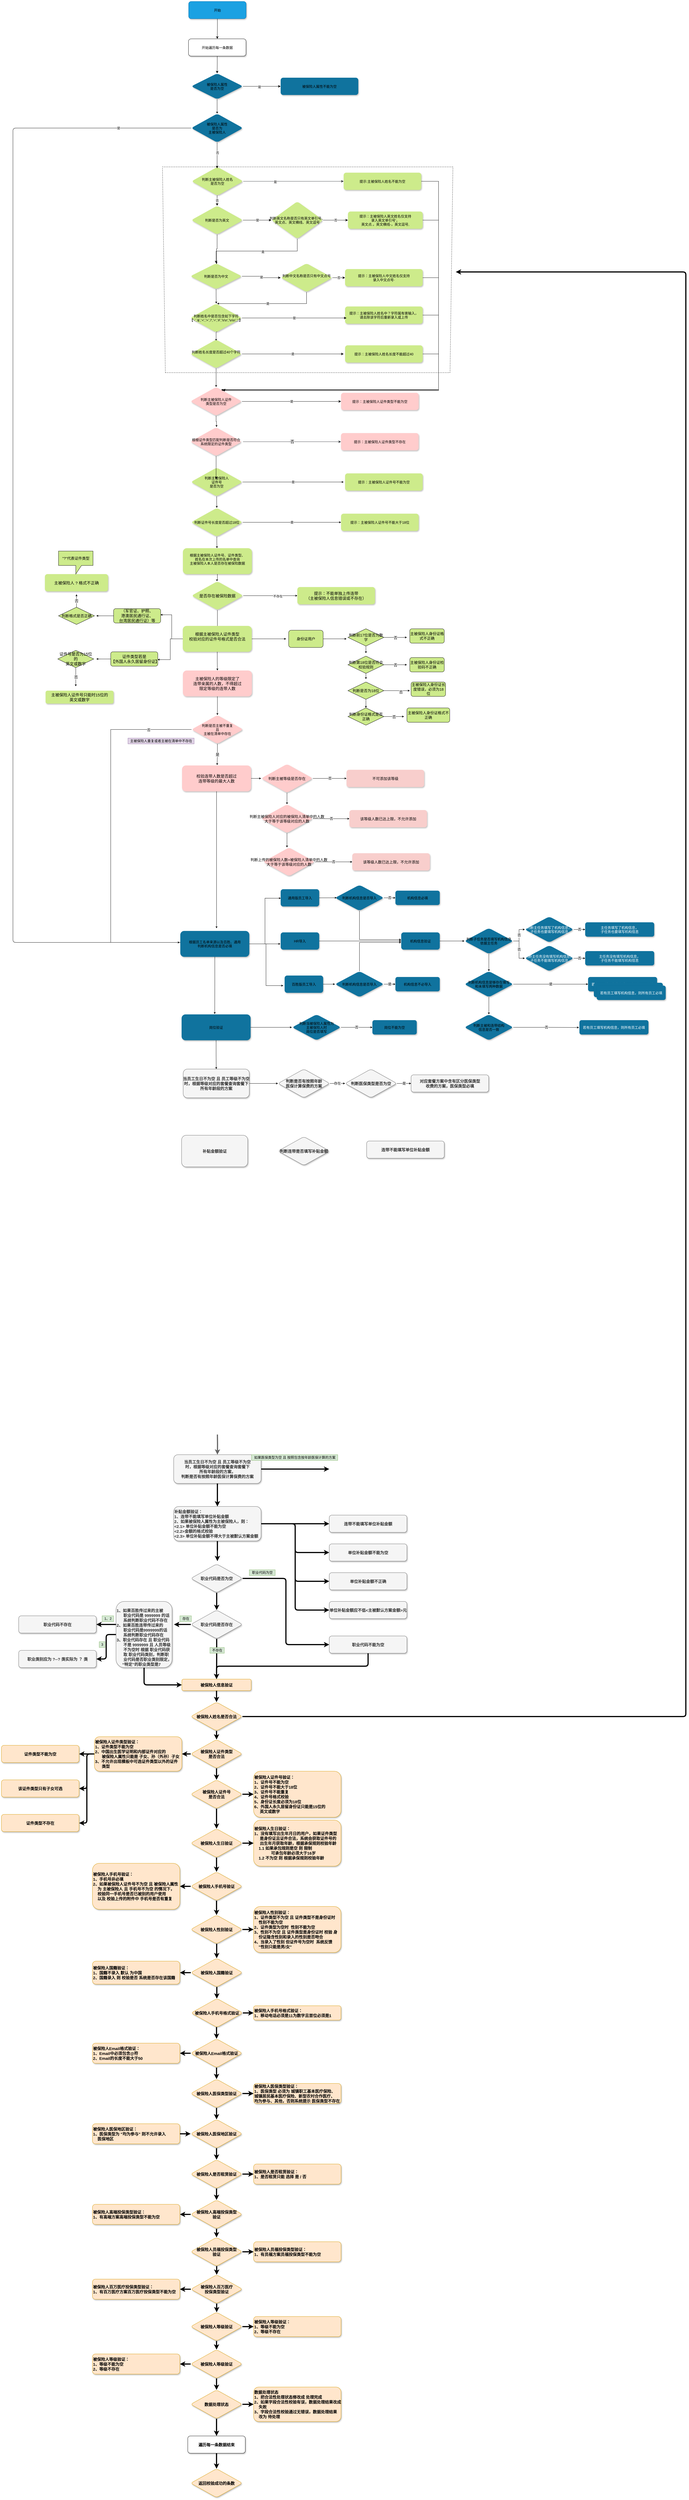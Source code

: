 <mxfile version="14.8.0" type="github">
  <diagram id="UfFnmLFE3IgdOHFRwmoP" name="Page-1">
    <mxGraphModel dx="1185" dy="662" grid="1" gridSize="10" guides="1" tooltips="1" connect="0" arrows="1" fold="1" page="1" pageScale="1" pageWidth="827" pageHeight="1169" math="0" shadow="0">
      <root>
        <mxCell id="0" />
        <mxCell id="1" parent="0" />
        <mxCell id="f9KdNZhNyLG5KxZgCPRr-1" style="edgeStyle=elbowEdgeStyle;rounded=1;orthogonalLoop=1;jettySize=auto;elbow=vertical;html=1;fontColor=#000000;strokeWidth=1;" parent="1" source="f9KdNZhNyLG5KxZgCPRr-2" target="f9KdNZhNyLG5KxZgCPRr-10" edge="1">
          <mxGeometry relative="1" as="geometry" />
        </mxCell>
        <mxCell id="f9KdNZhNyLG5KxZgCPRr-2" value="开始遍历每一条数据" style="rounded=1;shadow=1;fontStyle=0;fontSize=12;" parent="1" vertex="1">
          <mxGeometry x="650.5" y="140" width="200" height="60" as="geometry" />
        </mxCell>
        <mxCell id="f9KdNZhNyLG5KxZgCPRr-7" style="edgeStyle=orthogonalEdgeStyle;rounded=1;orthogonalLoop=1;jettySize=auto;html=1;fontSize=14;fontColor=#FFFFFF;strokeColor=#36393d;strokeWidth=4;fillColor=#cdeb8b;startArrow=none;" parent="1" edge="1">
          <mxGeometry relative="1" as="geometry">
            <mxPoint x="730.5" y="1130" as="sourcePoint" />
            <mxPoint x="748.5" y="1160" as="targetPoint" />
          </mxGeometry>
        </mxCell>
        <mxCell id="s1i_d7h6AMkCNT7y-Fll-108" style="edgeStyle=orthogonalEdgeStyle;rounded=0;orthogonalLoop=1;jettySize=auto;html=1;entryX=0.5;entryY=0;entryDx=0;entryDy=0;entryPerimeter=0;fontColor=#000000;endSize=4;strokeWidth=1;" edge="1" parent="1" source="f9KdNZhNyLG5KxZgCPRr-10" target="f9KdNZhNyLG5KxZgCPRr-15">
          <mxGeometry relative="1" as="geometry" />
        </mxCell>
        <mxCell id="f9KdNZhNyLG5KxZgCPRr-10" value="被保险人属性&#xa;是否为空" style="rhombus;fillColor=#10739E;strokeColor=none;rounded=1;shadow=1;fontStyle=0;fontSize=12;" parent="1" vertex="1">
          <mxGeometry x="660" y="260" width="180" height="90" as="geometry" />
        </mxCell>
        <mxCell id="f9KdNZhNyLG5KxZgCPRr-11" value="被保险人属性不能为空" style="rounded=1;fillColor=#10739E;shadow=1;strokeColor=none;fontStyle=0;fontSize=12;" parent="1" vertex="1">
          <mxGeometry x="971" y="275" width="270" height="60" as="geometry" />
        </mxCell>
        <mxCell id="f9KdNZhNyLG5KxZgCPRr-12" value="" style="endArrow=classic;html=1;strokeColor=#000000;strokeWidth=1;exitX=1;exitY=0.5;exitDx=0;exitDy=0;entryX=0;entryY=0.5;entryDx=0;entryDy=0;" parent="1" source="f9KdNZhNyLG5KxZgCPRr-10" target="f9KdNZhNyLG5KxZgCPRr-11" edge="1">
          <mxGeometry width="50" height="50" relative="1" as="geometry">
            <mxPoint x="870" y="250" as="sourcePoint" />
            <mxPoint x="920" y="200" as="targetPoint" />
          </mxGeometry>
        </mxCell>
        <mxCell id="s1i_d7h6AMkCNT7y-Fll-14" value="是" style="edgeLabel;html=1;align=center;verticalAlign=middle;resizable=0;points=[];" vertex="1" connectable="0" parent="f9KdNZhNyLG5KxZgCPRr-12">
          <mxGeometry x="-0.126" y="-2" relative="1" as="geometry">
            <mxPoint as="offset" />
          </mxGeometry>
        </mxCell>
        <mxCell id="f9KdNZhNyLG5KxZgCPRr-14" style="edgeStyle=orthogonalEdgeStyle;rounded=1;orthogonalLoop=1;jettySize=auto;html=1;exitX=0;exitY=0.5;exitDx=0;exitDy=0;strokeWidth=1;elbow=vertical;" parent="1" source="f9KdNZhNyLG5KxZgCPRr-15" edge="1">
          <mxGeometry relative="1" as="geometry">
            <mxPoint x="620" y="3280" as="targetPoint" />
            <Array as="points">
              <mxPoint x="40" y="450" />
              <mxPoint x="40" y="3280" />
              <mxPoint x="628" y="3280" />
            </Array>
          </mxGeometry>
        </mxCell>
        <mxCell id="s1i_d7h6AMkCNT7y-Fll-1" value="是" style="edgeLabel;html=1;align=center;verticalAlign=middle;resizable=0;points=[];" vertex="1" connectable="0" parent="f9KdNZhNyLG5KxZgCPRr-14">
          <mxGeometry x="-0.875" y="5" relative="1" as="geometry">
            <mxPoint y="-5" as="offset" />
          </mxGeometry>
        </mxCell>
        <mxCell id="f9KdNZhNyLG5KxZgCPRr-15" value="被保险人属性&#xa;是否为&#xa;主被保险人" style="rhombus;fillColor=#10739E;strokeColor=none;rounded=1;shadow=1;fontStyle=0;fontSize=12;" parent="1" vertex="1">
          <mxGeometry x="660" y="400" width="180" height="100" as="geometry" />
        </mxCell>
        <mxCell id="f9KdNZhNyLG5KxZgCPRr-18" style="edgeStyle=orthogonalEdgeStyle;rounded=1;orthogonalLoop=1;jettySize=auto;html=1;exitX=1;exitY=0.5;exitDx=0;exitDy=0;fontSize=14;fontColor=#FFFFFF;strokeColor=#36393d;strokeWidth=1;fillColor=#cdeb8b;" parent="1" source="f9KdNZhNyLG5KxZgCPRr-20" target="f9KdNZhNyLG5KxZgCPRr-33" edge="1">
          <mxGeometry relative="1" as="geometry" />
        </mxCell>
        <mxCell id="s1i_d7h6AMkCNT7y-Fll-19" value="是" style="edgeLabel;html=1;align=center;verticalAlign=middle;resizable=0;points=[];" vertex="1" connectable="0" parent="f9KdNZhNyLG5KxZgCPRr-18">
          <mxGeometry x="-0.368" y="-2" relative="1" as="geometry">
            <mxPoint as="offset" />
          </mxGeometry>
        </mxCell>
        <mxCell id="s1i_d7h6AMkCNT7y-Fll-31" value="否" style="edgeStyle=orthogonalEdgeStyle;rounded=0;orthogonalLoop=1;jettySize=auto;html=1;exitX=0.5;exitY=1;exitDx=0;exitDy=0;entryX=0.5;entryY=0;entryDx=0;entryDy=0;strokeWidth=1;" edge="1" parent="1" source="f9KdNZhNyLG5KxZgCPRr-20" target="s1i_d7h6AMkCNT7y-Fll-29">
          <mxGeometry relative="1" as="geometry" />
        </mxCell>
        <mxCell id="f9KdNZhNyLG5KxZgCPRr-20" value="判断主被保险人姓名&#xa;是否为空" style="rhombus;fillColor=#cdeb8b;rounded=1;shadow=1;fontStyle=0;fontSize=12;strokeColor=none;" parent="1" vertex="1">
          <mxGeometry x="661" y="585" width="180" height="100" as="geometry" />
        </mxCell>
        <mxCell id="s1i_d7h6AMkCNT7y-Fll-79" value="是" style="edgeStyle=orthogonalEdgeStyle;rounded=0;orthogonalLoop=1;jettySize=auto;html=1;fontColor=#000000;strokeWidth=1;" edge="1" parent="1" source="f9KdNZhNyLG5KxZgCPRr-23" target="f9KdNZhNyLG5KxZgCPRr-43">
          <mxGeometry relative="1" as="geometry" />
        </mxCell>
        <mxCell id="s1i_d7h6AMkCNT7y-Fll-98" style="edgeStyle=orthogonalEdgeStyle;rounded=0;orthogonalLoop=1;jettySize=auto;html=1;entryX=0.508;entryY=-0.01;entryDx=0;entryDy=0;entryPerimeter=0;fontColor=#000000;endSize=4;strokeWidth=1;" edge="1" parent="1" source="f9KdNZhNyLG5KxZgCPRr-23" target="s1i_d7h6AMkCNT7y-Fll-81">
          <mxGeometry relative="1" as="geometry" />
        </mxCell>
        <mxCell id="f9KdNZhNyLG5KxZgCPRr-23" value="判断主被保险人证件&#xa;类型是否为空" style="rhombus;fillColor=#ffcccc;rounded=1;shadow=1;fontStyle=0;fontSize=12;strokeColor=none;" parent="1" vertex="1">
          <mxGeometry x="656.5" y="1350" width="180" height="100" as="geometry" />
        </mxCell>
        <mxCell id="s1i_d7h6AMkCNT7y-Fll-86" value="是" style="edgeStyle=orthogonalEdgeStyle;rounded=0;orthogonalLoop=1;jettySize=auto;html=1;fontColor=#000000;endSize=4;strokeWidth=1;" edge="1" parent="1" source="f9KdNZhNyLG5KxZgCPRr-26">
          <mxGeometry relative="1" as="geometry">
            <mxPoint x="1190" y="1680" as="targetPoint" />
          </mxGeometry>
        </mxCell>
        <mxCell id="s1i_d7h6AMkCNT7y-Fll-100" value="" style="edgeStyle=orthogonalEdgeStyle;rounded=0;orthogonalLoop=1;jettySize=auto;html=1;fontColor=#000000;endSize=4;strokeWidth=1;" edge="1" parent="1" source="f9KdNZhNyLG5KxZgCPRr-26" target="f9KdNZhNyLG5KxZgCPRr-58">
          <mxGeometry relative="1" as="geometry" />
        </mxCell>
        <mxCell id="f9KdNZhNyLG5KxZgCPRr-26" value="判断主被保险人&#xa;证件号&#xa;是否为空" style="rhombus;fillColor=#cdeb8b;rounded=1;shadow=1;fontStyle=0;fontSize=12;strokeColor=none;" parent="1" vertex="1">
          <mxGeometry x="658.5" y="1630" width="180" height="100" as="geometry" />
        </mxCell>
        <mxCell id="s1i_d7h6AMkCNT7y-Fll-92" style="edgeStyle=orthogonalEdgeStyle;rounded=0;orthogonalLoop=1;jettySize=auto;html=1;fontColor=#000000;endSize=4;strokeWidth=1;" edge="1" parent="1" source="f9KdNZhNyLG5KxZgCPRr-33" target="f9KdNZhNyLG5KxZgCPRr-23">
          <mxGeometry relative="1" as="geometry">
            <Array as="points">
              <mxPoint x="1520" y="635" />
              <mxPoint x="1520" y="1360" />
            </Array>
          </mxGeometry>
        </mxCell>
        <mxCell id="f9KdNZhNyLG5KxZgCPRr-33" value="提示:主被保险人姓名不能为空" style="rounded=1;fillColor=#cdeb8b;shadow=1;fontStyle=0;fontSize=12;strokeColor=none;" parent="1" vertex="1">
          <mxGeometry x="1190" y="605" width="270" height="60" as="geometry" />
        </mxCell>
        <mxCell id="s1i_d7h6AMkCNT7y-Fll-93" style="edgeStyle=orthogonalEdgeStyle;rounded=0;orthogonalLoop=1;jettySize=auto;html=1;entryX=0.625;entryY=0.14;entryDx=0;entryDy=0;entryPerimeter=0;fontColor=#000000;endSize=4;strokeWidth=1;" edge="1" parent="1" source="f9KdNZhNyLG5KxZgCPRr-38" target="f9KdNZhNyLG5KxZgCPRr-23">
          <mxGeometry relative="1" as="geometry">
            <Array as="points">
              <mxPoint x="1520" y="770" />
              <mxPoint x="1520" y="1360" />
              <mxPoint x="769" y="1360" />
            </Array>
          </mxGeometry>
        </mxCell>
        <mxCell id="f9KdNZhNyLG5KxZgCPRr-38" value="提示：主被保险人英文姓名仅支持&#xa;录入英文单引号&#39;，&#xa;英文点.，英文横线-，英文逗号," style="rounded=1;fillColor=#cdeb8b;shadow=1;fontStyle=0;fontSize=12;strokeColor=none;" parent="1" vertex="1">
          <mxGeometry x="1205" y="740" width="260" height="60" as="geometry" />
        </mxCell>
        <mxCell id="s1i_d7h6AMkCNT7y-Fll-94" style="edgeStyle=orthogonalEdgeStyle;rounded=0;orthogonalLoop=1;jettySize=auto;html=1;fontColor=#000000;endSize=4;strokeWidth=1;" edge="1" parent="1" source="f9KdNZhNyLG5KxZgCPRr-40">
          <mxGeometry relative="1" as="geometry">
            <mxPoint x="770" y="1362" as="targetPoint" />
            <Array as="points">
              <mxPoint x="1520" y="970" />
              <mxPoint x="1520" y="1362" />
            </Array>
          </mxGeometry>
        </mxCell>
        <mxCell id="f9KdNZhNyLG5KxZgCPRr-40" value="提示：主被保险人中文姓名仅支持&#xa;录入中文点号·" style="rounded=1;fillColor=#cdeb8b;shadow=1;fontStyle=0;fontSize=12;strokeColor=none;" parent="1" vertex="1">
          <mxGeometry x="1195" y="940" width="270" height="60" as="geometry" />
        </mxCell>
        <mxCell id="s1i_d7h6AMkCNT7y-Fll-96" style="edgeStyle=orthogonalEdgeStyle;rounded=0;orthogonalLoop=1;jettySize=auto;html=1;fontColor=#000000;endSize=4;strokeWidth=1;" edge="1" parent="1" source="f9KdNZhNyLG5KxZgCPRr-42">
          <mxGeometry relative="1" as="geometry">
            <mxPoint x="770" y="1360" as="targetPoint" />
            <Array as="points">
              <mxPoint x="1520" y="1100" />
              <mxPoint x="1520" y="1360" />
            </Array>
          </mxGeometry>
        </mxCell>
        <mxCell id="f9KdNZhNyLG5KxZgCPRr-42" value="提示：主被保险人姓名中？字符属有害输入，&#xa;请去除该字符后重新录入或上传" style="rounded=1;fillColor=#cdeb8b;shadow=1;fontStyle=0;fontSize=12;strokeColor=none;" parent="1" vertex="1">
          <mxGeometry x="1195" y="1070" width="270" height="60" as="geometry" />
        </mxCell>
        <mxCell id="f9KdNZhNyLG5KxZgCPRr-43" value="提示：主被保险人证件类型不能为空" style="rounded=1;fillColor=#ffcccc;shadow=1;fontStyle=0;fontSize=12;strokeColor=none;" parent="1" vertex="1">
          <mxGeometry x="1181" y="1370" width="270" height="60" as="geometry" />
        </mxCell>
        <mxCell id="f9KdNZhNyLG5KxZgCPRr-44" value="否" style="edgeStyle=elbowEdgeStyle;rounded=1;orthogonalLoop=1;jettySize=auto;html=1;fontSize=14;strokeColor=#36393d;strokeWidth=1;fillColor=#ffcccc;" parent="1" target="f9KdNZhNyLG5KxZgCPRr-52" edge="1">
          <mxGeometry relative="1" as="geometry">
            <mxPoint x="840" y="1540" as="sourcePoint" />
          </mxGeometry>
        </mxCell>
        <mxCell id="s1i_d7h6AMkCNT7y-Fll-97" style="edgeStyle=orthogonalEdgeStyle;rounded=0;orthogonalLoop=1;jettySize=auto;html=1;entryX=0.642;entryY=0.09;entryDx=0;entryDy=0;entryPerimeter=0;fontColor=#000000;endSize=4;strokeWidth=1;" edge="1" parent="1" source="f9KdNZhNyLG5KxZgCPRr-51" target="f9KdNZhNyLG5KxZgCPRr-23">
          <mxGeometry relative="1" as="geometry">
            <Array as="points">
              <mxPoint x="1520" y="1235" />
              <mxPoint x="1520" y="1359" />
            </Array>
          </mxGeometry>
        </mxCell>
        <mxCell id="f9KdNZhNyLG5KxZgCPRr-51" value="提示：主被保险人姓名长度不能超过40" style="rounded=1;fillColor=#cdeb8b;shadow=1;fontStyle=0;fontSize=12;strokeColor=none;" parent="1" vertex="1">
          <mxGeometry x="1195" y="1205" width="270" height="60" as="geometry" />
        </mxCell>
        <mxCell id="f9KdNZhNyLG5KxZgCPRr-52" value="提示：主被保险人证件类型不存在" style="rounded=1;fillColor=#ffcccc;shadow=1;fontStyle=0;fontSize=12;strokeColor=none;" parent="1" vertex="1">
          <mxGeometry x="1180.75" y="1510" width="270" height="60" as="geometry" />
        </mxCell>
        <mxCell id="f9KdNZhNyLG5KxZgCPRr-53" value="提示：主被保险人证件号不能为空" style="rounded=1;fillColor=#cdeb8b;shadow=1;fontStyle=0;fontSize=12;strokeColor=none;" parent="1" vertex="1">
          <mxGeometry x="1195" y="1650" width="270" height="60" as="geometry" />
        </mxCell>
        <mxCell id="s1i_d7h6AMkCNT7y-Fll-101" value="是" style="edgeStyle=orthogonalEdgeStyle;rounded=0;orthogonalLoop=1;jettySize=auto;html=1;fontColor=#000000;endSize=4;strokeWidth=1;" edge="1" parent="1" source="f9KdNZhNyLG5KxZgCPRr-58" target="f9KdNZhNyLG5KxZgCPRr-63">
          <mxGeometry relative="1" as="geometry">
            <mxPoint x="1180" y="1870" as="targetPoint" />
          </mxGeometry>
        </mxCell>
        <mxCell id="s1i_d7h6AMkCNT7y-Fll-102" style="edgeStyle=orthogonalEdgeStyle;rounded=0;orthogonalLoop=1;jettySize=auto;html=1;entryX=0.494;entryY=0;entryDx=0;entryDy=0;entryPerimeter=0;fontColor=#000000;endSize=4;strokeWidth=1;" edge="1" parent="1" source="f9KdNZhNyLG5KxZgCPRr-58" target="f9KdNZhNyLG5KxZgCPRr-65">
          <mxGeometry relative="1" as="geometry" />
        </mxCell>
        <mxCell id="f9KdNZhNyLG5KxZgCPRr-58" value="判断证件号长度是否超过18位" style="rhombus;fillColor=#cdeb8b;rounded=1;shadow=1;fontStyle=0;fontSize=12;strokeColor=none;" parent="1" vertex="1">
          <mxGeometry x="659" y="1770" width="180" height="100" as="geometry" />
        </mxCell>
        <mxCell id="f9KdNZhNyLG5KxZgCPRr-63" value="提示：主被保险人证件号不能大于18位" style="rounded=1;fillColor=#cdeb8b;shadow=1;fontStyle=0;fontSize=12;strokeColor=none;" parent="1" vertex="1">
          <mxGeometry x="1181" y="1790" width="270" height="60" as="geometry" />
        </mxCell>
        <mxCell id="s1i_d7h6AMkCNT7y-Fll-104" style="edgeStyle=orthogonalEdgeStyle;rounded=0;orthogonalLoop=1;jettySize=auto;html=1;entryX=0.492;entryY=0;entryDx=0;entryDy=0;entryPerimeter=0;fontColor=#000000;endSize=4;strokeWidth=1;" edge="1" parent="1" source="f9KdNZhNyLG5KxZgCPRr-65" target="f9KdNZhNyLG5KxZgCPRr-68">
          <mxGeometry relative="1" as="geometry" />
        </mxCell>
        <mxCell id="f9KdNZhNyLG5KxZgCPRr-65" value="根据主被保险人证件号、证件类型、&#xa;姓名在本次上传的名单中查询&#xa;主被保险人本人是否存在被保险数据&#xa;" style="rounded=1;fillColor=#cdeb8b;shadow=1;fontStyle=0;fontSize=12;strokeColor=none;" parent="1" vertex="1">
          <mxGeometry x="631" y="1910" width="240" height="90" as="geometry" />
        </mxCell>
        <mxCell id="s1i_d7h6AMkCNT7y-Fll-105" style="edgeStyle=orthogonalEdgeStyle;rounded=0;orthogonalLoop=1;jettySize=auto;html=1;fontColor=#000000;endSize=4;strokeWidth=1;" edge="1" parent="1" source="f9KdNZhNyLG5KxZgCPRr-68" target="f9KdNZhNyLG5KxZgCPRr-69">
          <mxGeometry relative="1" as="geometry">
            <mxPoint x="1100" y="2160" as="targetPoint" />
          </mxGeometry>
        </mxCell>
        <mxCell id="s1i_d7h6AMkCNT7y-Fll-106" value="不存在" style="edgeLabel;html=1;align=center;verticalAlign=middle;resizable=0;points=[];fontColor=#000000;" vertex="1" connectable="0" parent="s1i_d7h6AMkCNT7y-Fll-105">
          <mxGeometry x="0.258" y="-2" relative="1" as="geometry">
            <mxPoint x="1" as="offset" />
          </mxGeometry>
        </mxCell>
        <mxCell id="s1i_d7h6AMkCNT7y-Fll-115" style="edgeStyle=orthogonalEdgeStyle;rounded=0;orthogonalLoop=1;jettySize=auto;html=1;fontColor=#000000;endSize=4;strokeWidth=1;" edge="1" parent="1" source="f9KdNZhNyLG5KxZgCPRr-68">
          <mxGeometry relative="1" as="geometry">
            <mxPoint x="751" y="2230" as="targetPoint" />
          </mxGeometry>
        </mxCell>
        <mxCell id="f9KdNZhNyLG5KxZgCPRr-68" value="是否存在被保险数据" style="rhombus;fillColor=#cdeb8b;rounded=1;shadow=1;fontStyle=0;fontSize=14;strokeColor=none;" parent="1" vertex="1">
          <mxGeometry x="661" y="2025" width="180" height="100" as="geometry" />
        </mxCell>
        <mxCell id="f9KdNZhNyLG5KxZgCPRr-69" value="提示：不能单独上传连带&#xa;（主被保险人信息错误或不存在）" style="rounded=1;fillColor=#cdeb8b;shadow=1;fontStyle=0;fontSize=14;strokeColor=none;" parent="1" vertex="1">
          <mxGeometry x="1029" y="2045" width="270" height="60" as="geometry" />
        </mxCell>
        <mxCell id="s1i_d7h6AMkCNT7y-Fll-142" style="edgeStyle=orthogonalEdgeStyle;rounded=0;orthogonalLoop=1;jettySize=auto;html=1;fontSize=13;fontColor=#000000;endSize=4;strokeWidth=1;" edge="1" parent="1" source="f9KdNZhNyLG5KxZgCPRr-71">
          <mxGeometry relative="1" as="geometry">
            <mxPoint x="990" y="2225" as="targetPoint" />
          </mxGeometry>
        </mxCell>
        <mxCell id="s1i_d7h6AMkCNT7y-Fll-154" style="edgeStyle=orthogonalEdgeStyle;rounded=0;orthogonalLoop=1;jettySize=auto;html=1;entryX=0.997;entryY=0.427;entryDx=0;entryDy=0;entryPerimeter=0;fontSize=13;fontColor=#000000;endSize=4;strokeWidth=1;" edge="1" parent="1" source="f9KdNZhNyLG5KxZgCPRr-71" target="s1i_d7h6AMkCNT7y-Fll-143">
          <mxGeometry relative="1" as="geometry" />
        </mxCell>
        <mxCell id="s1i_d7h6AMkCNT7y-Fll-155" style="edgeStyle=orthogonalEdgeStyle;rounded=0;orthogonalLoop=1;jettySize=auto;html=1;entryX=0.997;entryY=0.543;entryDx=0;entryDy=0;entryPerimeter=0;fontSize=13;fontColor=#000000;endSize=4;strokeWidth=1;" edge="1" parent="1" source="f9KdNZhNyLG5KxZgCPRr-71" target="s1i_d7h6AMkCNT7y-Fll-149">
          <mxGeometry relative="1" as="geometry" />
        </mxCell>
        <mxCell id="s1i_d7h6AMkCNT7y-Fll-165" value="" style="edgeStyle=orthogonalEdgeStyle;rounded=0;orthogonalLoop=1;jettySize=auto;html=1;fontSize=12;fontColor=#000000;endSize=4;strokeWidth=1;" edge="1" parent="1" source="f9KdNZhNyLG5KxZgCPRr-71" target="f9KdNZhNyLG5KxZgCPRr-96">
          <mxGeometry relative="1" as="geometry" />
        </mxCell>
        <mxCell id="f9KdNZhNyLG5KxZgCPRr-71" value="根据主被保险人证件类型&#xa;校验对应的证件号格式是否合法&#xa;" style="rounded=1;fillColor=#cdeb8b;shadow=1;fontStyle=0;fontSize=14;strokeColor=none;" parent="1" vertex="1">
          <mxGeometry x="630.5" y="2180" width="240" height="90" as="geometry" />
        </mxCell>
        <mxCell id="f9KdNZhNyLG5KxZgCPRr-87" value="主被保险人 ? 格式不正确" style="rounded=1;fillColor=#cdeb8b;shadow=1;fontStyle=0;fontSize=14;strokeColor=none;" parent="1" vertex="1">
          <mxGeometry x="151.13" y="2000" width="219.75" height="60" as="geometry" />
        </mxCell>
        <mxCell id="f9KdNZhNyLG5KxZgCPRr-93" value="主被保险人证件号只能时15位的&#xa;英文或数字" style="rounded=1;fillColor=#cdeb8b;shadow=1;fontStyle=0;fontSize=14;strokeColor=none;" parent="1" vertex="1">
          <mxGeometry x="153.5" y="2405" width="236.5" height="45" as="geometry" />
        </mxCell>
        <mxCell id="s1i_d7h6AMkCNT7y-Fll-166" value="" style="edgeStyle=orthogonalEdgeStyle;rounded=0;orthogonalLoop=1;jettySize=auto;html=1;fontSize=12;fontColor=#000000;endSize=4;strokeWidth=1;" edge="1" parent="1" source="f9KdNZhNyLG5KxZgCPRr-96" target="f9KdNZhNyLG5KxZgCPRr-99">
          <mxGeometry relative="1" as="geometry" />
        </mxCell>
        <mxCell id="f9KdNZhNyLG5KxZgCPRr-96" value="主被保险人的等级限定了&#xa;连带亲属的人数，不得超过&#xa;限定等级的连带人数" style="rounded=1;fillColor=#ffcccc;shadow=1;fontStyle=0;fontSize=14;strokeColor=none;" parent="1" vertex="1">
          <mxGeometry x="631" y="2335" width="240" height="90" as="geometry" />
        </mxCell>
        <mxCell id="s1i_d7h6AMkCNT7y-Fll-159" value="是" style="edgeStyle=orthogonalEdgeStyle;rounded=0;orthogonalLoop=1;jettySize=auto;html=1;entryX=0.495;entryY=0.038;entryDx=0;entryDy=0;entryPerimeter=0;fontSize=13;fontColor=#000000;endSize=4;strokeWidth=1;" edge="1" parent="1" source="f9KdNZhNyLG5KxZgCPRr-99">
          <mxGeometry relative="1" as="geometry">
            <mxPoint x="750.1" y="2663.8" as="targetPoint" />
          </mxGeometry>
        </mxCell>
        <mxCell id="s1i_d7h6AMkCNT7y-Fll-186" style="edgeStyle=orthogonalEdgeStyle;rounded=0;orthogonalLoop=1;jettySize=auto;html=1;fontSize=12;fontColor=#000000;endSize=4;strokeWidth=1;" edge="1" parent="1" source="f9KdNZhNyLG5KxZgCPRr-99">
          <mxGeometry relative="1" as="geometry">
            <mxPoint x="620" y="3280" as="targetPoint" />
            <Array as="points">
              <mxPoint x="380" y="2540" />
              <mxPoint x="380" y="3280" />
              <mxPoint x="620" y="3280" />
            </Array>
          </mxGeometry>
        </mxCell>
        <mxCell id="s1i_d7h6AMkCNT7y-Fll-187" value="否" style="edgeLabel;html=1;align=center;verticalAlign=middle;resizable=0;points=[];fontSize=12;fontColor=#000000;" vertex="1" connectable="0" parent="s1i_d7h6AMkCNT7y-Fll-186">
          <mxGeometry x="-0.764" y="2" relative="1" as="geometry">
            <mxPoint as="offset" />
          </mxGeometry>
        </mxCell>
        <mxCell id="f9KdNZhNyLG5KxZgCPRr-99" value="判断是否主被不重复&#xa;且&#xa;主被在清单中存在" style="rhombus;fillColor=#ffcccc;rounded=1;shadow=1;fontStyle=0;fontSize=12;strokeColor=none;" parent="1" vertex="1">
          <mxGeometry x="661" y="2490" width="180" height="100" as="geometry" />
        </mxCell>
        <mxCell id="f9KdNZhNyLG5KxZgCPRr-109" value="主被保险人重复或者主被在清单中不存在" style="text;html=1;align=center;verticalAlign=middle;resizable=0;points=[];autosize=1;strokeColor=#9673a6;fillColor=#e1d5e7;" parent="1" vertex="1">
          <mxGeometry x="440" y="2570" width="230" height="20" as="geometry" />
        </mxCell>
        <mxCell id="f9KdNZhNyLG5KxZgCPRr-138" style="edgeStyle=orthogonalEdgeStyle;rounded=1;orthogonalLoop=1;jettySize=auto;html=1;entryX=0.5;entryY=0;entryDx=0;entryDy=0;fontColor=#FFFFFF;strokeWidth=4;fillColor=#f5f5f5;strokeColor=#666666;" parent="1" target="f9KdNZhNyLG5KxZgCPRr-142" edge="1">
          <mxGeometry relative="1" as="geometry">
            <mxPoint x="751" y="4990" as="sourcePoint" />
          </mxGeometry>
        </mxCell>
        <mxCell id="f9KdNZhNyLG5KxZgCPRr-140" style="edgeStyle=orthogonalEdgeStyle;rounded=1;orthogonalLoop=1;jettySize=auto;html=1;fontColor=#FFFFFF;strokeWidth=4;" parent="1" source="f9KdNZhNyLG5KxZgCPRr-142" edge="1">
          <mxGeometry relative="1" as="geometry">
            <mxPoint x="1140" y="5110" as="targetPoint" />
          </mxGeometry>
        </mxCell>
        <mxCell id="f9KdNZhNyLG5KxZgCPRr-141" style="edgeStyle=orthogonalEdgeStyle;rounded=1;orthogonalLoop=1;jettySize=auto;html=1;fontColor=#000000;strokeWidth=4;" parent="1" source="f9KdNZhNyLG5KxZgCPRr-142" target="f9KdNZhNyLG5KxZgCPRr-150" edge="1">
          <mxGeometry relative="1" as="geometry" />
        </mxCell>
        <mxCell id="f9KdNZhNyLG5KxZgCPRr-142" value="当员工生日不为空 且 员工等级不为空&#xa;时，根据等级对应的套餐查询套餐下&#xa;所有年龄段的方案，&#xa;判断是否有按照年龄医保计算保费的方案" style="rounded=1;shadow=1;fontStyle=1;fontSize=14;strokeColor=#666666;fillColor=#f5f5f5;fontColor=#333333;" parent="1" vertex="1">
          <mxGeometry x="599" y="5060" width="304" height="100" as="geometry" />
        </mxCell>
        <mxCell id="f9KdNZhNyLG5KxZgCPRr-144" value="如果医保类型为空 且 按照包含按年龄医保计算的方案" style="text;html=1;align=center;verticalAlign=middle;resizable=0;points=[];autosize=1;strokeColor=#82b366;fillColor=#d5e8d4;" parent="1" vertex="1">
          <mxGeometry x="869.5" y="5060" width="300" height="20" as="geometry" />
        </mxCell>
        <mxCell id="f9KdNZhNyLG5KxZgCPRr-145" style="edgeStyle=orthogonalEdgeStyle;rounded=1;orthogonalLoop=1;jettySize=auto;html=1;fontColor=#000000;strokeWidth=4;" parent="1" source="f9KdNZhNyLG5KxZgCPRr-150" target="f9KdNZhNyLG5KxZgCPRr-153" edge="1">
          <mxGeometry relative="1" as="geometry" />
        </mxCell>
        <mxCell id="f9KdNZhNyLG5KxZgCPRr-146" style="edgeStyle=orthogonalEdgeStyle;rounded=1;orthogonalLoop=1;jettySize=auto;html=1;exitX=1;exitY=0.5;exitDx=0;exitDy=0;entryX=0;entryY=0.5;entryDx=0;entryDy=0;fontColor=#000000;strokeWidth=4;" parent="1" source="f9KdNZhNyLG5KxZgCPRr-150" target="f9KdNZhNyLG5KxZgCPRr-152" edge="1">
          <mxGeometry relative="1" as="geometry" />
        </mxCell>
        <mxCell id="f9KdNZhNyLG5KxZgCPRr-147" style="edgeStyle=orthogonalEdgeStyle;rounded=1;orthogonalLoop=1;jettySize=auto;html=1;exitX=1;exitY=0.5;exitDx=0;exitDy=0;entryX=0;entryY=0.5;entryDx=0;entryDy=0;fontColor=#000000;strokeWidth=4;" parent="1" source="f9KdNZhNyLG5KxZgCPRr-150" target="f9KdNZhNyLG5KxZgCPRr-151" edge="1">
          <mxGeometry relative="1" as="geometry" />
        </mxCell>
        <mxCell id="f9KdNZhNyLG5KxZgCPRr-148" style="edgeStyle=orthogonalEdgeStyle;rounded=1;orthogonalLoop=1;jettySize=auto;html=1;exitX=1;exitY=0.5;exitDx=0;exitDy=0;entryX=0;entryY=0.5;entryDx=0;entryDy=0;fontColor=#000000;strokeWidth=4;" parent="1" source="f9KdNZhNyLG5KxZgCPRr-150" target="f9KdNZhNyLG5KxZgCPRr-154" edge="1">
          <mxGeometry relative="1" as="geometry" />
        </mxCell>
        <mxCell id="f9KdNZhNyLG5KxZgCPRr-149" style="edgeStyle=orthogonalEdgeStyle;rounded=1;orthogonalLoop=1;jettySize=auto;html=1;fontColor=#000000;strokeWidth=4;" parent="1" source="f9KdNZhNyLG5KxZgCPRr-150" edge="1">
          <mxGeometry relative="1" as="geometry">
            <mxPoint x="751" y="5430" as="targetPoint" />
          </mxGeometry>
        </mxCell>
        <mxCell id="f9KdNZhNyLG5KxZgCPRr-150" value="补贴金额验证：&#xa;1、连带不能填写单位补贴金额&#xa;2、如果被保险人属性为主被保险人，则：&#xa;&lt;2.1&gt; 单位补贴金额不能为空&#xa;&lt;2.2&gt;金额的格式校验&#xa;&lt;2.3&gt; 单位补贴金额不得大于主被默认方案金额" style="rounded=1;shadow=1;fontStyle=1;fontSize=14;strokeColor=#666666;fillColor=#f5f5f5;fontColor=#333333;align=left;" parent="1" vertex="1">
          <mxGeometry x="599" y="5240" width="304" height="120" as="geometry" />
        </mxCell>
        <mxCell id="f9KdNZhNyLG5KxZgCPRr-151" value="单位补贴金额不正确" style="rounded=1;shadow=1;fontStyle=1;fontSize=14;strokeColor=#666666;fillColor=#f5f5f5;fontColor=#333333;" parent="1" vertex="1">
          <mxGeometry x="1140" y="5470" width="270" height="60" as="geometry" />
        </mxCell>
        <mxCell id="f9KdNZhNyLG5KxZgCPRr-152" value="单位补贴金额不能为空" style="rounded=1;shadow=1;fontStyle=1;fontSize=14;strokeColor=#666666;fillColor=#f5f5f5;fontColor=#333333;" parent="1" vertex="1">
          <mxGeometry x="1140" y="5370" width="270" height="60" as="geometry" />
        </mxCell>
        <mxCell id="f9KdNZhNyLG5KxZgCPRr-153" value="连带不能填写单位补贴金额" style="rounded=1;shadow=1;fontStyle=1;fontSize=14;strokeColor=#666666;fillColor=#f5f5f5;fontColor=#333333;" parent="1" vertex="1">
          <mxGeometry x="1140" y="5270" width="270" height="60" as="geometry" />
        </mxCell>
        <mxCell id="f9KdNZhNyLG5KxZgCPRr-154" value="单位补贴金额应不低&lt;主被默认方案金额&gt;元" style="rounded=1;shadow=1;fontStyle=1;fontSize=14;strokeColor=#666666;fillColor=#f5f5f5;fontColor=#333333;" parent="1" vertex="1">
          <mxGeometry x="1140" y="5570" width="270" height="60" as="geometry" />
        </mxCell>
        <mxCell id="f9KdNZhNyLG5KxZgCPRr-155" style="edgeStyle=orthogonalEdgeStyle;rounded=1;orthogonalLoop=1;jettySize=auto;html=1;entryX=0;entryY=0.5;entryDx=0;entryDy=0;fontColor=#000000;strokeWidth=4;" parent="1" source="f9KdNZhNyLG5KxZgCPRr-157" target="f9KdNZhNyLG5KxZgCPRr-159" edge="1">
          <mxGeometry relative="1" as="geometry" />
        </mxCell>
        <mxCell id="f9KdNZhNyLG5KxZgCPRr-156" style="edgeStyle=elbowEdgeStyle;rounded=1;orthogonalLoop=1;jettySize=auto;elbow=vertical;html=1;entryX=0.5;entryY=0;entryDx=0;entryDy=0;fontColor=#000000;strokeWidth=4;" parent="1" source="f9KdNZhNyLG5KxZgCPRr-157" target="f9KdNZhNyLG5KxZgCPRr-165" edge="1">
          <mxGeometry relative="1" as="geometry" />
        </mxCell>
        <mxCell id="f9KdNZhNyLG5KxZgCPRr-157" value="职业代码是否为空" style="rhombus;fillColor=#f5f5f5;strokeColor=#666666;rounded=1;shadow=1;fontStyle=1;fontSize=14;fontColor=#333333;" parent="1" vertex="1">
          <mxGeometry x="658.5" y="5440" width="180" height="100" as="geometry" />
        </mxCell>
        <mxCell id="f9KdNZhNyLG5KxZgCPRr-158" style="edgeStyle=elbowEdgeStyle;rounded=1;orthogonalLoop=1;jettySize=auto;elbow=vertical;html=1;entryX=0.5;entryY=0;entryDx=0;entryDy=0;fontColor=#000000;strokeWidth=4;" parent="1" source="f9KdNZhNyLG5KxZgCPRr-159" target="f9KdNZhNyLG5KxZgCPRr-161" edge="1">
          <mxGeometry relative="1" as="geometry" />
        </mxCell>
        <mxCell id="f9KdNZhNyLG5KxZgCPRr-159" value="职业代码不能为空" style="rounded=1;shadow=1;fontStyle=1;fontSize=14;strokeColor=#666666;fillColor=#f5f5f5;fontColor=#333333;" parent="1" vertex="1">
          <mxGeometry x="1140" y="5690" width="270" height="60" as="geometry" />
        </mxCell>
        <mxCell id="f9KdNZhNyLG5KxZgCPRr-160" style="edgeStyle=elbowEdgeStyle;rounded=1;orthogonalLoop=1;jettySize=auto;html=1;fontColor=#000000;strokeWidth=4;" parent="1" source="f9KdNZhNyLG5KxZgCPRr-161" target="f9KdNZhNyLG5KxZgCPRr-182" edge="1">
          <mxGeometry relative="1" as="geometry" />
        </mxCell>
        <mxCell id="f9KdNZhNyLG5KxZgCPRr-161" value="被保险人信息验证" style="rounded=1;shadow=1;fontStyle=1;fontSize=14;strokeColor=#d79b00;fillColor=#ffe6cc;align=center;" parent="1" vertex="1">
          <mxGeometry x="627.5" y="5840" width="241" height="40" as="geometry" />
        </mxCell>
        <mxCell id="f9KdNZhNyLG5KxZgCPRr-162" value="职业代码为空" style="text;html=1;align=center;verticalAlign=middle;resizable=0;points=[];autosize=1;strokeColor=#82b366;fillColor=#d5e8d4;" parent="1" vertex="1">
          <mxGeometry x="862" y="5460" width="90" height="20" as="geometry" />
        </mxCell>
        <mxCell id="f9KdNZhNyLG5KxZgCPRr-163" style="edgeStyle=elbowEdgeStyle;rounded=1;orthogonalLoop=1;jettySize=auto;elbow=vertical;html=1;entryX=0.5;entryY=0;entryDx=0;entryDy=0;fontColor=#000000;strokeWidth=4;" parent="1" source="f9KdNZhNyLG5KxZgCPRr-165" target="f9KdNZhNyLG5KxZgCPRr-161" edge="1">
          <mxGeometry relative="1" as="geometry" />
        </mxCell>
        <mxCell id="f9KdNZhNyLG5KxZgCPRr-164" style="edgeStyle=elbowEdgeStyle;rounded=1;orthogonalLoop=1;jettySize=auto;html=1;entryX=1.033;entryY=0.348;entryDx=0;entryDy=0;entryPerimeter=0;fontColor=#000000;strokeWidth=4;" parent="1" source="f9KdNZhNyLG5KxZgCPRr-165" target="f9KdNZhNyLG5KxZgCPRr-170" edge="1">
          <mxGeometry relative="1" as="geometry" />
        </mxCell>
        <mxCell id="f9KdNZhNyLG5KxZgCPRr-165" value="职业代码是否存在" style="rhombus;fillColor=#f5f5f5;strokeColor=#666666;rounded=1;shadow=1;fontStyle=1;fontSize=14;fontColor=#333333;" parent="1" vertex="1">
          <mxGeometry x="658.5" y="5600" width="180" height="100" as="geometry" />
        </mxCell>
        <mxCell id="f9KdNZhNyLG5KxZgCPRr-166" value="不存在" style="text;html=1;align=center;verticalAlign=middle;resizable=0;points=[];autosize=1;strokeColor=#82b366;fillColor=#d5e8d4;" parent="1" vertex="1">
          <mxGeometry x="725" y="5730" width="50" height="20" as="geometry" />
        </mxCell>
        <mxCell id="f9KdNZhNyLG5KxZgCPRr-167" style="edgeStyle=elbowEdgeStyle;rounded=1;orthogonalLoop=1;jettySize=auto;elbow=vertical;html=1;fontColor=#000000;strokeWidth=4;" parent="1" source="f9KdNZhNyLG5KxZgCPRr-170" target="f9KdNZhNyLG5KxZgCPRr-172" edge="1">
          <mxGeometry relative="1" as="geometry" />
        </mxCell>
        <mxCell id="f9KdNZhNyLG5KxZgCPRr-168" style="edgeStyle=orthogonalEdgeStyle;rounded=1;orthogonalLoop=1;jettySize=auto;html=1;entryX=1;entryY=0.5;entryDx=0;entryDy=0;fontColor=#000000;strokeWidth=4;" parent="1" source="f9KdNZhNyLG5KxZgCPRr-170" target="f9KdNZhNyLG5KxZgCPRr-174" edge="1">
          <mxGeometry relative="1" as="geometry" />
        </mxCell>
        <mxCell id="f9KdNZhNyLG5KxZgCPRr-169" style="rounded=1;orthogonalLoop=1;jettySize=auto;html=1;entryX=0;entryY=0.5;entryDx=0;entryDy=0;fontColor=#000000;strokeWidth=4;edgeStyle=elbowEdgeStyle;exitX=0.5;exitY=1;exitDx=0;exitDy=0;" parent="1" source="f9KdNZhNyLG5KxZgCPRr-170" target="f9KdNZhNyLG5KxZgCPRr-161" edge="1">
          <mxGeometry relative="1" as="geometry">
            <Array as="points">
              <mxPoint x="496" y="5850" />
            </Array>
          </mxGeometry>
        </mxCell>
        <mxCell id="f9KdNZhNyLG5KxZgCPRr-170" value="&#xa;1、如果百胜传过来的主被&#xa;      职业代码是 9999999 的话&#xa;      系统判断职业代码不存在&#xa;2、如果百胜连带传过来的&#xa;      职业代码是9999999的话&#xa;      系统判断职业代码存在&#xa;3、职业代码存在 且 职业代码&#xa;      不是 9999999 且 人员等级&#xa;      不为空时 根据 职业代码获&#xa;      取 职业代码类别，判断职&#xa;      业代码是否职业类别限定，&#xa;     “特定”的职业类型是7" style="rounded=1;shadow=1;fontStyle=1;fontSize=14;strokeColor=#666666;fillColor=#f5f5f5;fontColor=#333333;align=left;verticalAlign=top;direction=east;" parent="1" vertex="1">
          <mxGeometry x="398.5" y="5570" width="195" height="230" as="geometry" />
        </mxCell>
        <mxCell id="f9KdNZhNyLG5KxZgCPRr-171" value="存在" style="text;html=1;align=center;verticalAlign=middle;resizable=0;points=[];autosize=1;strokeColor=#82b366;fillColor=#d5e8d4;" parent="1" vertex="1">
          <mxGeometry x="620.5" y="5620" width="40" height="20" as="geometry" />
        </mxCell>
        <mxCell id="f9KdNZhNyLG5KxZgCPRr-172" value="职业代码不存在" style="rounded=1;shadow=1;fontStyle=1;fontSize=14;strokeColor=#666666;fillColor=#f5f5f5;fontColor=#333333;" parent="1" vertex="1">
          <mxGeometry x="60" y="5620" width="270" height="60" as="geometry" />
        </mxCell>
        <mxCell id="f9KdNZhNyLG5KxZgCPRr-173" value="1、2" style="text;html=1;align=center;verticalAlign=middle;resizable=0;points=[];autosize=1;strokeColor=#82b366;fillColor=#d5e8d4;" parent="1" vertex="1">
          <mxGeometry x="350" y="5620" width="40" height="20" as="geometry" />
        </mxCell>
        <mxCell id="f9KdNZhNyLG5KxZgCPRr-174" value="职业类别应为 ?--? 类实际为 ？ 类" style="rounded=1;shadow=1;fontStyle=1;fontSize=14;strokeColor=#666666;fillColor=#f5f5f5;fontColor=#333333;" parent="1" vertex="1">
          <mxGeometry x="60" y="5740" width="270" height="60" as="geometry" />
        </mxCell>
        <mxCell id="f9KdNZhNyLG5KxZgCPRr-175" value="3" style="text;html=1;align=center;verticalAlign=middle;resizable=0;points=[];autosize=1;strokeColor=#82b366;fillColor=#d5e8d4;" parent="1" vertex="1">
          <mxGeometry x="340" y="5710" width="20" height="20" as="geometry" />
        </mxCell>
        <mxCell id="f9KdNZhNyLG5KxZgCPRr-176" value="" style="endArrow=none;dashed=1;html=1;fontColor=#000000;strokeWidth=1;" parent="1" edge="1">
          <mxGeometry width="50" height="50" relative="1" as="geometry">
            <mxPoint x="559" y="585" as="sourcePoint" />
            <mxPoint x="1570" y="585" as="targetPoint" />
          </mxGeometry>
        </mxCell>
        <mxCell id="f9KdNZhNyLG5KxZgCPRr-177" value="" style="endArrow=none;dashed=1;html=1;fontColor=#000000;strokeWidth=1;" parent="1" edge="1">
          <mxGeometry width="50" height="50" relative="1" as="geometry">
            <mxPoint x="1560" y="1300" as="sourcePoint" />
            <mxPoint x="1570" y="585" as="targetPoint" />
          </mxGeometry>
        </mxCell>
        <mxCell id="f9KdNZhNyLG5KxZgCPRr-178" value="" style="endArrow=none;dashed=1;html=1;fontColor=#000000;strokeWidth=1;" parent="1" edge="1">
          <mxGeometry width="50" height="50" relative="1" as="geometry">
            <mxPoint x="560" y="590" as="sourcePoint" />
            <mxPoint x="570" y="1300" as="targetPoint" />
          </mxGeometry>
        </mxCell>
        <mxCell id="f9KdNZhNyLG5KxZgCPRr-179" value="" style="endArrow=none;dashed=1;html=1;fontColor=#000000;strokeWidth=1;" parent="1" edge="1">
          <mxGeometry width="50" height="50" relative="1" as="geometry">
            <mxPoint x="570" y="1300" as="sourcePoint" />
            <mxPoint x="1560" y="1300" as="targetPoint" />
          </mxGeometry>
        </mxCell>
        <mxCell id="f9KdNZhNyLG5KxZgCPRr-180" style="edgeStyle=elbowEdgeStyle;rounded=1;orthogonalLoop=1;jettySize=auto;html=1;fontColor=#000000;strokeWidth=4;" parent="1" source="f9KdNZhNyLG5KxZgCPRr-182" edge="1">
          <mxGeometry relative="1" as="geometry">
            <mxPoint x="1580" y="950" as="targetPoint" />
            <Array as="points">
              <mxPoint x="2380" y="3220" />
              <mxPoint x="2010" y="3190" />
              <mxPoint x="1640" y="950" />
              <mxPoint x="1570" y="930" />
              <mxPoint x="1580" y="1960" />
              <mxPoint x="1470" y="4640" />
              <mxPoint x="1680" y="1320" />
            </Array>
          </mxGeometry>
        </mxCell>
        <mxCell id="f9KdNZhNyLG5KxZgCPRr-181" style="edgeStyle=elbowEdgeStyle;rounded=1;orthogonalLoop=1;jettySize=auto;html=1;fontColor=#000000;strokeWidth=4;" parent="1" source="f9KdNZhNyLG5KxZgCPRr-182" target="f9KdNZhNyLG5KxZgCPRr-185" edge="1">
          <mxGeometry relative="1" as="geometry" />
        </mxCell>
        <mxCell id="f9KdNZhNyLG5KxZgCPRr-182" value="被保险人姓名是否合法" style="rhombus;fillColor=#ffe6cc;strokeColor=#d79b00;rounded=1;shadow=1;fontStyle=1;fontSize=14;" parent="1" vertex="1">
          <mxGeometry x="658" y="5920" width="180" height="100" as="geometry" />
        </mxCell>
        <mxCell id="f9KdNZhNyLG5KxZgCPRr-183" style="edgeStyle=elbowEdgeStyle;rounded=1;orthogonalLoop=1;jettySize=auto;html=1;entryX=1;entryY=0.5;entryDx=0;entryDy=0;fontColor=#000000;strokeWidth=4;" parent="1" source="f9KdNZhNyLG5KxZgCPRr-185" target="f9KdNZhNyLG5KxZgCPRr-189" edge="1">
          <mxGeometry relative="1" as="geometry" />
        </mxCell>
        <mxCell id="f9KdNZhNyLG5KxZgCPRr-184" style="edgeStyle=elbowEdgeStyle;rounded=1;orthogonalLoop=1;jettySize=auto;html=1;fontColor=#000000;strokeWidth=4;" parent="1" source="f9KdNZhNyLG5KxZgCPRr-185" target="f9KdNZhNyLG5KxZgCPRr-195" edge="1">
          <mxGeometry relative="1" as="geometry" />
        </mxCell>
        <mxCell id="f9KdNZhNyLG5KxZgCPRr-185" value="被保险人证件类型&#xa;是否合法" style="rhombus;fillColor=#ffe6cc;strokeColor=#d79b00;rounded=1;shadow=1;fontStyle=1;fontSize=14;" parent="1" vertex="1">
          <mxGeometry x="658" y="6050" width="180" height="100" as="geometry" />
        </mxCell>
        <mxCell id="f9KdNZhNyLG5KxZgCPRr-186" style="edgeStyle=elbowEdgeStyle;rounded=1;orthogonalLoop=1;jettySize=auto;html=1;fontColor=#000000;strokeWidth=4;" parent="1" source="f9KdNZhNyLG5KxZgCPRr-189" target="f9KdNZhNyLG5KxZgCPRr-190" edge="1">
          <mxGeometry relative="1" as="geometry" />
        </mxCell>
        <mxCell id="f9KdNZhNyLG5KxZgCPRr-187" style="edgeStyle=elbowEdgeStyle;rounded=1;orthogonalLoop=1;jettySize=auto;html=1;exitX=0;exitY=0.5;exitDx=0;exitDy=0;entryX=1;entryY=0.5;entryDx=0;entryDy=0;fontColor=#000000;strokeWidth=4;" parent="1" source="f9KdNZhNyLG5KxZgCPRr-189" target="f9KdNZhNyLG5KxZgCPRr-191" edge="1">
          <mxGeometry relative="1" as="geometry" />
        </mxCell>
        <mxCell id="f9KdNZhNyLG5KxZgCPRr-188" style="edgeStyle=elbowEdgeStyle;rounded=1;orthogonalLoop=1;jettySize=auto;html=1;exitX=0;exitY=0.5;exitDx=0;exitDy=0;entryX=1;entryY=0.5;entryDx=0;entryDy=0;fontColor=#000000;strokeWidth=4;" parent="1" source="f9KdNZhNyLG5KxZgCPRr-189" target="f9KdNZhNyLG5KxZgCPRr-192" edge="1">
          <mxGeometry relative="1" as="geometry" />
        </mxCell>
        <mxCell id="f9KdNZhNyLG5KxZgCPRr-189" value="被保险人证件类型验证：&#xa;1、证件类型不能为空&#xa;2、中国出生医学证明和内部证件对应的&#xa;      被保险人属性只能是 子女、孙（外孙）子女&#xa;3、不允许出现模板中可选证件类型以外的证件&#xa;      类型" style="rounded=1;shadow=1;fontStyle=1;fontSize=14;strokeColor=#d79b00;fillColor=#ffe6cc;align=left;" parent="1" vertex="1">
          <mxGeometry x="323.5" y="6040" width="304" height="120" as="geometry" />
        </mxCell>
        <mxCell id="f9KdNZhNyLG5KxZgCPRr-190" value="证件类型不能为空" style="rounded=1;shadow=1;fontStyle=1;fontSize=14;strokeColor=#d79b00;fillColor=#ffe6cc;" parent="1" vertex="1">
          <mxGeometry y="6070" width="270" height="60" as="geometry" />
        </mxCell>
        <mxCell id="f9KdNZhNyLG5KxZgCPRr-191" value="该证件类型只有子女可选" style="rounded=1;shadow=1;fontStyle=1;fontSize=14;strokeColor=#d79b00;fillColor=#ffe6cc;" parent="1" vertex="1">
          <mxGeometry y="6190" width="270" height="60" as="geometry" />
        </mxCell>
        <mxCell id="f9KdNZhNyLG5KxZgCPRr-192" value="证件类型不存在" style="rounded=1;shadow=1;fontStyle=1;fontSize=14;strokeColor=#d79b00;fillColor=#ffe6cc;" parent="1" vertex="1">
          <mxGeometry y="6310" width="270" height="60" as="geometry" />
        </mxCell>
        <mxCell id="f9KdNZhNyLG5KxZgCPRr-193" style="edgeStyle=elbowEdgeStyle;rounded=1;orthogonalLoop=1;jettySize=auto;html=1;fontColor=#000000;strokeWidth=4;" parent="1" source="f9KdNZhNyLG5KxZgCPRr-195" target="f9KdNZhNyLG5KxZgCPRr-196" edge="1">
          <mxGeometry relative="1" as="geometry" />
        </mxCell>
        <mxCell id="f9KdNZhNyLG5KxZgCPRr-194" style="edgeStyle=elbowEdgeStyle;rounded=1;orthogonalLoop=1;jettySize=auto;html=1;fontColor=#000000;strokeWidth=4;" parent="1" source="f9KdNZhNyLG5KxZgCPRr-195" target="f9KdNZhNyLG5KxZgCPRr-199" edge="1">
          <mxGeometry relative="1" as="geometry" />
        </mxCell>
        <mxCell id="f9KdNZhNyLG5KxZgCPRr-195" value="被保险人证件号&#xa;是否合法" style="rhombus;fillColor=#ffe6cc;strokeColor=#d79b00;rounded=1;shadow=1;fontStyle=1;fontSize=14;" parent="1" vertex="1">
          <mxGeometry x="658" y="6190" width="180" height="100" as="geometry" />
        </mxCell>
        <mxCell id="f9KdNZhNyLG5KxZgCPRr-196" value="被保险人证件号验证：&#xa;1、证件号不能为空&#xa;2、证件号不能大于18位&#xa;3、证件号不能重复&#xa;4、证件号格式校验&#xa;5、身份证长度必须为18位&#xa;6、外国人永久居留身份证只能是15位的&#xa;     英文或数字" style="rounded=1;shadow=1;fontStyle=1;fontSize=14;strokeColor=#d79b00;fillColor=#ffe6cc;align=left;" parent="1" vertex="1">
          <mxGeometry x="877" y="6160" width="304" height="160" as="geometry" />
        </mxCell>
        <mxCell id="f9KdNZhNyLG5KxZgCPRr-197" style="edgeStyle=elbowEdgeStyle;rounded=1;orthogonalLoop=1;jettySize=auto;html=1;entryX=0;entryY=0.5;entryDx=0;entryDy=0;fontColor=#000000;strokeWidth=4;" parent="1" source="f9KdNZhNyLG5KxZgCPRr-199" target="f9KdNZhNyLG5KxZgCPRr-200" edge="1">
          <mxGeometry relative="1" as="geometry" />
        </mxCell>
        <mxCell id="f9KdNZhNyLG5KxZgCPRr-198" style="edgeStyle=elbowEdgeStyle;rounded=1;orthogonalLoop=1;jettySize=auto;html=1;fontColor=#000000;strokeWidth=4;" parent="1" source="f9KdNZhNyLG5KxZgCPRr-199" target="f9KdNZhNyLG5KxZgCPRr-203" edge="1">
          <mxGeometry relative="1" as="geometry" />
        </mxCell>
        <mxCell id="f9KdNZhNyLG5KxZgCPRr-199" value="被保险人生日验证" style="rhombus;fillColor=#ffe6cc;strokeColor=#d79b00;rounded=1;shadow=1;fontStyle=1;fontSize=14;" parent="1" vertex="1">
          <mxGeometry x="658" y="6360" width="180" height="100" as="geometry" />
        </mxCell>
        <mxCell id="f9KdNZhNyLG5KxZgCPRr-200" value="被保险人生日验证：&#xa;1、没有填写出生年月日的用户，如果证件类型&#xa;     是身份证且证件合法，系统会获取证件号的&#xa;     出生年月获取年龄，根据承保规则校验年龄&#xa;    1.1 如果承包规则是空 则 限制&#xa;               可承包年龄必须大于16岁&#xa;    1.2 不为空 则 根据承保规则校验年龄" style="rounded=1;shadow=1;fontStyle=1;fontSize=14;strokeColor=#d79b00;fillColor=#ffe6cc;align=left;" parent="1" vertex="1">
          <mxGeometry x="877" y="6330" width="304" height="160" as="geometry" />
        </mxCell>
        <mxCell id="f9KdNZhNyLG5KxZgCPRr-201" style="edgeStyle=elbowEdgeStyle;rounded=1;orthogonalLoop=1;jettySize=auto;html=1;entryX=1;entryY=0.5;entryDx=0;entryDy=0;fontColor=#000000;strokeWidth=4;" parent="1" source="f9KdNZhNyLG5KxZgCPRr-203" target="f9KdNZhNyLG5KxZgCPRr-204" edge="1">
          <mxGeometry relative="1" as="geometry" />
        </mxCell>
        <mxCell id="f9KdNZhNyLG5KxZgCPRr-202" style="edgeStyle=elbowEdgeStyle;rounded=1;orthogonalLoop=1;jettySize=auto;html=1;entryX=0.5;entryY=0;entryDx=0;entryDy=0;fontColor=#000000;strokeWidth=4;" parent="1" source="f9KdNZhNyLG5KxZgCPRr-203" target="f9KdNZhNyLG5KxZgCPRr-207" edge="1">
          <mxGeometry relative="1" as="geometry" />
        </mxCell>
        <mxCell id="f9KdNZhNyLG5KxZgCPRr-203" value="被保险人手机号验证" style="rhombus;fillColor=#ffe6cc;strokeColor=#d79b00;rounded=1;shadow=1;fontStyle=1;fontSize=14;" parent="1" vertex="1">
          <mxGeometry x="658" y="6510" width="180" height="100" as="geometry" />
        </mxCell>
        <mxCell id="f9KdNZhNyLG5KxZgCPRr-204" value="被保险人手机号验证：&#xa;1、手机号非必填&#xa;2、如果被保险人证件号不为空 且 被保险人属性&#xa;    为 主被保险人 且 手机号不为空 的情况下，&#xa;    校验同一手机号是否已被别的用户使用&#xa;    以及 校验上传的附件中 手机号是否有重复" style="rounded=1;shadow=1;fontStyle=1;fontSize=14;strokeColor=#d79b00;fillColor=#ffe6cc;align=left;" parent="1" vertex="1">
          <mxGeometry x="316.5" y="6480" width="304" height="160" as="geometry" />
        </mxCell>
        <mxCell id="f9KdNZhNyLG5KxZgCPRr-205" style="edgeStyle=elbowEdgeStyle;rounded=1;orthogonalLoop=1;jettySize=auto;html=1;fontColor=#000000;strokeWidth=4;" parent="1" source="f9KdNZhNyLG5KxZgCPRr-207" target="f9KdNZhNyLG5KxZgCPRr-208" edge="1">
          <mxGeometry relative="1" as="geometry" />
        </mxCell>
        <mxCell id="f9KdNZhNyLG5KxZgCPRr-206" style="edgeStyle=elbowEdgeStyle;rounded=1;orthogonalLoop=1;jettySize=auto;html=1;fontColor=#000000;strokeWidth=4;" parent="1" source="f9KdNZhNyLG5KxZgCPRr-207" target="f9KdNZhNyLG5KxZgCPRr-211" edge="1">
          <mxGeometry relative="1" as="geometry" />
        </mxCell>
        <mxCell id="f9KdNZhNyLG5KxZgCPRr-207" value="被保险人性别验证" style="rhombus;fillColor=#ffe6cc;strokeColor=#d79b00;rounded=1;shadow=1;fontStyle=1;fontSize=14;" parent="1" vertex="1">
          <mxGeometry x="658" y="6660" width="180" height="100" as="geometry" />
        </mxCell>
        <mxCell id="f9KdNZhNyLG5KxZgCPRr-208" value="被保险人性别验证：&#xa;1、证件类型不为空 且 证件类型不是身份证时&#xa;    性别不能为空&#xa;2、证件类型为空时  性别不能为空&#xa;3、性别不为空 且 证件类型是身份证时 校验 身&#xa;    份证隐含性别和录入的性别是否吻合&#xa;4、当录入了性别 但证件号为空时  系统反馈&#xa;    &quot;性别只能是男/女&quot;" style="rounded=1;shadow=1;fontStyle=1;fontSize=14;strokeColor=#d79b00;fillColor=#ffe6cc;align=left;" parent="1" vertex="1">
          <mxGeometry x="876.75" y="6630" width="304" height="160" as="geometry" />
        </mxCell>
        <mxCell id="f9KdNZhNyLG5KxZgCPRr-209" style="edgeStyle=elbowEdgeStyle;rounded=1;orthogonalLoop=1;jettySize=auto;html=1;fontColor=#000000;strokeWidth=4;" parent="1" source="f9KdNZhNyLG5KxZgCPRr-211" target="f9KdNZhNyLG5KxZgCPRr-212" edge="1">
          <mxGeometry relative="1" as="geometry" />
        </mxCell>
        <mxCell id="f9KdNZhNyLG5KxZgCPRr-210" style="edgeStyle=elbowEdgeStyle;rounded=1;orthogonalLoop=1;jettySize=auto;html=1;fontColor=#000000;strokeWidth=4;" parent="1" source="f9KdNZhNyLG5KxZgCPRr-211" target="f9KdNZhNyLG5KxZgCPRr-215" edge="1">
          <mxGeometry relative="1" as="geometry" />
        </mxCell>
        <mxCell id="f9KdNZhNyLG5KxZgCPRr-211" value="被保险人国籍验证" style="rhombus;fillColor=#ffe6cc;strokeColor=#d79b00;rounded=1;shadow=1;fontStyle=1;fontSize=14;" parent="1" vertex="1">
          <mxGeometry x="658.5" y="6810" width="180" height="100" as="geometry" />
        </mxCell>
        <mxCell id="f9KdNZhNyLG5KxZgCPRr-212" value="被保险人国籍验证：&#xa;1、国籍不录入 默认 为中国&#xa;2、国籍录入 则 校验是否 系统是否存在该国籍" style="rounded=1;shadow=1;fontStyle=1;fontSize=14;strokeColor=#d79b00;fillColor=#ffe6cc;align=left;" parent="1" vertex="1">
          <mxGeometry x="316.5" y="6820" width="304" height="80" as="geometry" />
        </mxCell>
        <mxCell id="f9KdNZhNyLG5KxZgCPRr-213" style="edgeStyle=elbowEdgeStyle;rounded=1;orthogonalLoop=1;jettySize=auto;html=1;fontColor=#000000;strokeWidth=4;" parent="1" source="f9KdNZhNyLG5KxZgCPRr-215" target="f9KdNZhNyLG5KxZgCPRr-216" edge="1">
          <mxGeometry relative="1" as="geometry" />
        </mxCell>
        <mxCell id="f9KdNZhNyLG5KxZgCPRr-214" style="edgeStyle=elbowEdgeStyle;rounded=1;orthogonalLoop=1;jettySize=auto;html=1;entryX=0.5;entryY=0;entryDx=0;entryDy=0;fontColor=#000000;strokeWidth=4;" parent="1" source="f9KdNZhNyLG5KxZgCPRr-215" target="f9KdNZhNyLG5KxZgCPRr-219" edge="1">
          <mxGeometry relative="1" as="geometry" />
        </mxCell>
        <mxCell id="f9KdNZhNyLG5KxZgCPRr-215" value="被保险人手机号格式验证" style="rhombus;fillColor=#ffe6cc;strokeColor=#d79b00;rounded=1;shadow=1;fontStyle=1;fontSize=14;" parent="1" vertex="1">
          <mxGeometry x="659.5" y="6950" width="180" height="100" as="geometry" />
        </mxCell>
        <mxCell id="f9KdNZhNyLG5KxZgCPRr-216" value="被保险人手机号格式验证：&#xa;1、移动电话必须是11为数字且首位必须是1" style="rounded=1;shadow=1;fontStyle=1;fontSize=14;strokeColor=#d79b00;fillColor=#ffe6cc;align=left;" parent="1" vertex="1">
          <mxGeometry x="876.75" y="6975" width="304" height="50" as="geometry" />
        </mxCell>
        <mxCell id="f9KdNZhNyLG5KxZgCPRr-217" style="edgeStyle=elbowEdgeStyle;rounded=1;orthogonalLoop=1;jettySize=auto;html=1;fontColor=#000000;strokeWidth=4;" parent="1" source="f9KdNZhNyLG5KxZgCPRr-219" target="f9KdNZhNyLG5KxZgCPRr-220" edge="1">
          <mxGeometry relative="1" as="geometry" />
        </mxCell>
        <mxCell id="f9KdNZhNyLG5KxZgCPRr-218" style="edgeStyle=elbowEdgeStyle;rounded=1;orthogonalLoop=1;jettySize=auto;html=1;fontColor=#000000;strokeWidth=4;" parent="1" source="f9KdNZhNyLG5KxZgCPRr-219" target="f9KdNZhNyLG5KxZgCPRr-223" edge="1">
          <mxGeometry relative="1" as="geometry" />
        </mxCell>
        <mxCell id="f9KdNZhNyLG5KxZgCPRr-219" value="被保险人Email格式验证" style="rhombus;fillColor=#ffe6cc;strokeColor=#d79b00;rounded=1;shadow=1;fontStyle=1;fontSize=14;" parent="1" vertex="1">
          <mxGeometry x="658" y="7090" width="180" height="100" as="geometry" />
        </mxCell>
        <mxCell id="f9KdNZhNyLG5KxZgCPRr-220" value="被保险人Email格式验证：&#xa;1、Email中必须包含@符&#xa;2、Email的长度不能大于50" style="rounded=1;shadow=1;fontStyle=1;fontSize=14;strokeColor=#d79b00;fillColor=#ffe6cc;align=left;" parent="1" vertex="1">
          <mxGeometry x="316.5" y="7105" width="304" height="70" as="geometry" />
        </mxCell>
        <mxCell id="f9KdNZhNyLG5KxZgCPRr-221" style="edgeStyle=elbowEdgeStyle;rounded=1;orthogonalLoop=1;jettySize=auto;html=1;fontColor=#000000;strokeWidth=4;" parent="1" source="f9KdNZhNyLG5KxZgCPRr-223" target="f9KdNZhNyLG5KxZgCPRr-224" edge="1">
          <mxGeometry relative="1" as="geometry" />
        </mxCell>
        <mxCell id="f9KdNZhNyLG5KxZgCPRr-222" style="edgeStyle=elbowEdgeStyle;rounded=1;orthogonalLoop=1;jettySize=auto;html=1;fontColor=#000000;strokeWidth=4;" parent="1" source="f9KdNZhNyLG5KxZgCPRr-223" target="f9KdNZhNyLG5KxZgCPRr-226" edge="1">
          <mxGeometry relative="1" as="geometry" />
        </mxCell>
        <mxCell id="f9KdNZhNyLG5KxZgCPRr-223" value="被保险人医保类型验证" style="rhombus;fillColor=#ffe6cc;strokeColor=#d79b00;rounded=1;shadow=1;fontStyle=1;fontSize=14;" parent="1" vertex="1">
          <mxGeometry x="658" y="7230" width="180" height="100" as="geometry" />
        </mxCell>
        <mxCell id="f9KdNZhNyLG5KxZgCPRr-224" value="被保险人医保类型验证：&#xa;1、医保类型 必须为 城镇职工基本医疗保险、&#xa;城镇居民基本医疗保险、新型农村合作医疗、&#xa;均为参与、其他，否则系统提示 医保类型不存在" style="rounded=1;shadow=1;fontStyle=1;fontSize=14;strokeColor=#d79b00;fillColor=#ffe6cc;align=left;" parent="1" vertex="1">
          <mxGeometry x="877" y="7245" width="304" height="70" as="geometry" />
        </mxCell>
        <mxCell id="f9KdNZhNyLG5KxZgCPRr-225" style="edgeStyle=elbowEdgeStyle;rounded=1;orthogonalLoop=1;jettySize=auto;html=1;fontColor=#000000;strokeWidth=4;" parent="1" source="f9KdNZhNyLG5KxZgCPRr-226" target="f9KdNZhNyLG5KxZgCPRr-231" edge="1">
          <mxGeometry relative="1" as="geometry" />
        </mxCell>
        <mxCell id="f9KdNZhNyLG5KxZgCPRr-226" value="被保险人医保地区验证" style="rhombus;fillColor=#ffe6cc;strokeColor=#d79b00;rounded=1;shadow=1;fontStyle=1;fontSize=14;" parent="1" vertex="1">
          <mxGeometry x="658" y="7370" width="180" height="100" as="geometry" />
        </mxCell>
        <mxCell id="f9KdNZhNyLG5KxZgCPRr-227" style="edgeStyle=elbowEdgeStyle;rounded=1;orthogonalLoop=1;jettySize=auto;html=1;fontColor=#000000;strokeWidth=4;" parent="1" source="f9KdNZhNyLG5KxZgCPRr-228" target="f9KdNZhNyLG5KxZgCPRr-226" edge="1">
          <mxGeometry relative="1" as="geometry" />
        </mxCell>
        <mxCell id="f9KdNZhNyLG5KxZgCPRr-228" value="被保险人医保地区验证：&#xa;1、医保类型为 &quot;均为参与&quot; 则不允许录入&#xa;    医保地区" style="rounded=1;shadow=1;fontStyle=1;fontSize=14;strokeColor=#d79b00;fillColor=#ffe6cc;align=left;" parent="1" vertex="1">
          <mxGeometry x="316.5" y="7385" width="304" height="70" as="geometry" />
        </mxCell>
        <mxCell id="f9KdNZhNyLG5KxZgCPRr-229" style="edgeStyle=elbowEdgeStyle;rounded=1;orthogonalLoop=1;jettySize=auto;html=1;fontColor=#000000;strokeWidth=4;" parent="1" source="f9KdNZhNyLG5KxZgCPRr-231" target="f9KdNZhNyLG5KxZgCPRr-232" edge="1">
          <mxGeometry relative="1" as="geometry" />
        </mxCell>
        <mxCell id="f9KdNZhNyLG5KxZgCPRr-230" style="edgeStyle=elbowEdgeStyle;rounded=1;orthogonalLoop=1;jettySize=auto;html=1;fontColor=#000000;strokeWidth=4;" parent="1" source="f9KdNZhNyLG5KxZgCPRr-231" target="f9KdNZhNyLG5KxZgCPRr-235" edge="1">
          <mxGeometry relative="1" as="geometry" />
        </mxCell>
        <mxCell id="f9KdNZhNyLG5KxZgCPRr-231" value="被保险人是否租赁验证" style="rhombus;fillColor=#ffe6cc;strokeColor=#d79b00;rounded=1;shadow=1;fontStyle=1;fontSize=14;" parent="1" vertex="1">
          <mxGeometry x="658" y="7510" width="180" height="100" as="geometry" />
        </mxCell>
        <mxCell id="f9KdNZhNyLG5KxZgCPRr-232" value="被保险人是否租赁验证：&#xa;1、是否租赁只能 选择 是 / 否" style="rounded=1;shadow=1;fontStyle=1;fontSize=14;strokeColor=#d79b00;fillColor=#ffe6cc;align=left;" parent="1" vertex="1">
          <mxGeometry x="877" y="7525" width="304" height="70" as="geometry" />
        </mxCell>
        <mxCell id="f9KdNZhNyLG5KxZgCPRr-233" style="edgeStyle=elbowEdgeStyle;rounded=1;orthogonalLoop=1;jettySize=auto;html=1;fontColor=#000000;strokeWidth=4;" parent="1" source="f9KdNZhNyLG5KxZgCPRr-235" target="f9KdNZhNyLG5KxZgCPRr-236" edge="1">
          <mxGeometry relative="1" as="geometry" />
        </mxCell>
        <mxCell id="f9KdNZhNyLG5KxZgCPRr-234" style="edgeStyle=elbowEdgeStyle;rounded=1;orthogonalLoop=1;jettySize=auto;html=1;fontColor=#000000;strokeWidth=4;" parent="1" source="f9KdNZhNyLG5KxZgCPRr-235" target="f9KdNZhNyLG5KxZgCPRr-239" edge="1">
          <mxGeometry relative="1" as="geometry" />
        </mxCell>
        <mxCell id="f9KdNZhNyLG5KxZgCPRr-235" value="被保险人高端投保类型&#xa;验证" style="rhombus;fillColor=#ffe6cc;strokeColor=#d79b00;rounded=1;shadow=1;fontStyle=1;fontSize=14;" parent="1" vertex="1">
          <mxGeometry x="658" y="7650" width="180" height="100" as="geometry" />
        </mxCell>
        <mxCell id="f9KdNZhNyLG5KxZgCPRr-236" value="被保险人高端投保类型验证：&#xa;1、有高端方案高端投保类型不能为空" style="rounded=1;shadow=1;fontStyle=1;fontSize=14;strokeColor=#d79b00;fillColor=#ffe6cc;align=left;" parent="1" vertex="1">
          <mxGeometry x="316.5" y="7665" width="304" height="70" as="geometry" />
        </mxCell>
        <mxCell id="f9KdNZhNyLG5KxZgCPRr-237" style="edgeStyle=elbowEdgeStyle;rounded=1;orthogonalLoop=1;jettySize=auto;html=1;fontColor=#000000;strokeWidth=4;" parent="1" source="f9KdNZhNyLG5KxZgCPRr-239" target="f9KdNZhNyLG5KxZgCPRr-240" edge="1">
          <mxGeometry relative="1" as="geometry" />
        </mxCell>
        <mxCell id="f9KdNZhNyLG5KxZgCPRr-238" style="edgeStyle=elbowEdgeStyle;rounded=1;orthogonalLoop=1;jettySize=auto;html=1;fontColor=#000000;strokeWidth=4;" parent="1" source="f9KdNZhNyLG5KxZgCPRr-239" target="f9KdNZhNyLG5KxZgCPRr-243" edge="1">
          <mxGeometry relative="1" as="geometry" />
        </mxCell>
        <mxCell id="f9KdNZhNyLG5KxZgCPRr-239" value="被保险人员福投保类型&#xa;验证" style="rhombus;fillColor=#ffe6cc;strokeColor=#d79b00;rounded=1;shadow=1;fontStyle=1;fontSize=14;" parent="1" vertex="1">
          <mxGeometry x="658" y="7780" width="180" height="100" as="geometry" />
        </mxCell>
        <mxCell id="f9KdNZhNyLG5KxZgCPRr-240" value="被保险人员福投保类型验证：&#xa;1、有员福方案员福投保类型不能为空" style="rounded=1;shadow=1;fontStyle=1;fontSize=14;strokeColor=#d79b00;fillColor=#ffe6cc;align=left;" parent="1" vertex="1">
          <mxGeometry x="877" y="7795" width="304" height="70" as="geometry" />
        </mxCell>
        <mxCell id="f9KdNZhNyLG5KxZgCPRr-241" style="edgeStyle=elbowEdgeStyle;rounded=1;orthogonalLoop=1;jettySize=auto;html=1;fontColor=#000000;strokeWidth=4;" parent="1" source="f9KdNZhNyLG5KxZgCPRr-243" target="f9KdNZhNyLG5KxZgCPRr-244" edge="1">
          <mxGeometry relative="1" as="geometry" />
        </mxCell>
        <mxCell id="f9KdNZhNyLG5KxZgCPRr-242" style="edgeStyle=elbowEdgeStyle;rounded=1;orthogonalLoop=1;jettySize=auto;html=1;fontColor=#000000;strokeWidth=4;" parent="1" source="f9KdNZhNyLG5KxZgCPRr-243" target="f9KdNZhNyLG5KxZgCPRr-247" edge="1">
          <mxGeometry relative="1" as="geometry" />
        </mxCell>
        <mxCell id="f9KdNZhNyLG5KxZgCPRr-243" value="被保险人百万医疗&#xa;投保类型验证" style="rhombus;fillColor=#ffe6cc;strokeColor=#d79b00;rounded=1;shadow=1;fontStyle=1;fontSize=14;" parent="1" vertex="1">
          <mxGeometry x="658.5" y="7910" width="180" height="100" as="geometry" />
        </mxCell>
        <mxCell id="f9KdNZhNyLG5KxZgCPRr-244" value="被保险人百万医疗投保类型验证：&#xa;1、有百万医疗方案百万医疗投保类型不能为空" style="rounded=1;shadow=1;fontStyle=1;fontSize=14;strokeColor=#d79b00;fillColor=#ffe6cc;align=left;" parent="1" vertex="1">
          <mxGeometry x="316.5" y="7925" width="304" height="70" as="geometry" />
        </mxCell>
        <mxCell id="f9KdNZhNyLG5KxZgCPRr-245" style="edgeStyle=elbowEdgeStyle;rounded=1;orthogonalLoop=1;jettySize=auto;html=1;fontColor=#000000;strokeWidth=4;" parent="1" source="f9KdNZhNyLG5KxZgCPRr-247" target="f9KdNZhNyLG5KxZgCPRr-248" edge="1">
          <mxGeometry relative="1" as="geometry" />
        </mxCell>
        <mxCell id="f9KdNZhNyLG5KxZgCPRr-246" style="edgeStyle=elbowEdgeStyle;rounded=1;orthogonalLoop=1;jettySize=auto;html=1;fontColor=#000000;strokeWidth=4;" parent="1" source="f9KdNZhNyLG5KxZgCPRr-247" target="f9KdNZhNyLG5KxZgCPRr-251" edge="1">
          <mxGeometry relative="1" as="geometry" />
        </mxCell>
        <mxCell id="f9KdNZhNyLG5KxZgCPRr-247" value="被保险人等级验证" style="rhombus;fillColor=#ffe6cc;strokeColor=#d79b00;rounded=1;shadow=1;fontStyle=1;fontSize=14;" parent="1" vertex="1">
          <mxGeometry x="658" y="8040" width="180" height="100" as="geometry" />
        </mxCell>
        <mxCell id="f9KdNZhNyLG5KxZgCPRr-248" value="被保险人等级验证：&#xa;1、等级不能为空&#xa;2、等级不存在" style="rounded=1;shadow=1;fontStyle=1;fontSize=14;strokeColor=#d79b00;fillColor=#ffe6cc;align=left;" parent="1" vertex="1">
          <mxGeometry x="877" y="8055" width="304" height="70" as="geometry" />
        </mxCell>
        <mxCell id="f9KdNZhNyLG5KxZgCPRr-249" style="edgeStyle=elbowEdgeStyle;rounded=1;orthogonalLoop=1;jettySize=auto;html=1;fontColor=#000000;strokeWidth=4;" parent="1" source="f9KdNZhNyLG5KxZgCPRr-251" target="f9KdNZhNyLG5KxZgCPRr-252" edge="1">
          <mxGeometry relative="1" as="geometry" />
        </mxCell>
        <mxCell id="f9KdNZhNyLG5KxZgCPRr-250" style="edgeStyle=elbowEdgeStyle;rounded=1;orthogonalLoop=1;jettySize=auto;html=1;fontColor=#000000;strokeWidth=4;" parent="1" source="f9KdNZhNyLG5KxZgCPRr-251" target="f9KdNZhNyLG5KxZgCPRr-255" edge="1">
          <mxGeometry relative="1" as="geometry" />
        </mxCell>
        <mxCell id="f9KdNZhNyLG5KxZgCPRr-251" value="被保险人等级验证" style="rhombus;fillColor=#ffe6cc;strokeColor=#d79b00;rounded=1;shadow=1;fontStyle=1;fontSize=14;" parent="1" vertex="1">
          <mxGeometry x="658" y="8170" width="180" height="100" as="geometry" />
        </mxCell>
        <mxCell id="f9KdNZhNyLG5KxZgCPRr-252" value="被保险人等级验证：&#xa;1、等级不能为空&#xa;2、等级不存在" style="rounded=1;shadow=1;fontStyle=1;fontSize=14;strokeColor=#d79b00;fillColor=#ffe6cc;align=left;" parent="1" vertex="1">
          <mxGeometry x="316.5" y="8185" width="304" height="70" as="geometry" />
        </mxCell>
        <mxCell id="f9KdNZhNyLG5KxZgCPRr-253" style="edgeStyle=elbowEdgeStyle;rounded=1;orthogonalLoop=1;jettySize=auto;html=1;fontColor=#000000;strokeWidth=4;" parent="1" source="f9KdNZhNyLG5KxZgCPRr-255" target="f9KdNZhNyLG5KxZgCPRr-256" edge="1">
          <mxGeometry relative="1" as="geometry" />
        </mxCell>
        <mxCell id="f9KdNZhNyLG5KxZgCPRr-254" style="edgeStyle=elbowEdgeStyle;rounded=1;orthogonalLoop=1;jettySize=auto;elbow=vertical;html=1;fontColor=#000000;strokeWidth=4;" parent="1" source="f9KdNZhNyLG5KxZgCPRr-255" target="f9KdNZhNyLG5KxZgCPRr-261" edge="1">
          <mxGeometry relative="1" as="geometry" />
        </mxCell>
        <mxCell id="f9KdNZhNyLG5KxZgCPRr-255" value="数据处理状态" style="rhombus;fillColor=#ffe6cc;strokeColor=#d79b00;rounded=1;shadow=1;fontStyle=1;fontSize=14;" parent="1" vertex="1">
          <mxGeometry x="658" y="8310" width="180" height="100" as="geometry" />
        </mxCell>
        <mxCell id="f9KdNZhNyLG5KxZgCPRr-256" value="数据处理状态&#xa;1、把合法性处理状态修改成 处理完成&#xa;2、如果字段合法性校验有误，数据处理结果改成&#xa;    失败&#xa;3、字段合法性校验通过无错误，数据处理结果&#xa;    改为 待处理" style="rounded=1;shadow=1;fontStyle=1;fontSize=14;strokeColor=#d79b00;fillColor=#ffe6cc;align=left;" parent="1" vertex="1">
          <mxGeometry x="877" y="8300" width="304" height="120" as="geometry" />
        </mxCell>
        <mxCell id="f9KdNZhNyLG5KxZgCPRr-257" value="返回校验成功的条数" style="rhombus;fillColor=#ffe6cc;strokeColor=#d79b00;rounded=1;shadow=1;fontStyle=1;fontSize=14;" parent="1" vertex="1">
          <mxGeometry x="658" y="8584" width="180" height="100" as="geometry" />
        </mxCell>
        <mxCell id="f9KdNZhNyLG5KxZgCPRr-258" style="edgeStyle=elbowEdgeStyle;rounded=1;orthogonalLoop=1;jettySize=auto;elbow=vertical;html=1;entryX=0.5;entryY=0;entryDx=0;entryDy=0;fontColor=#000000;strokeWidth=1;" parent="1" source="f9KdNZhNyLG5KxZgCPRr-259" target="f9KdNZhNyLG5KxZgCPRr-2" edge="1">
          <mxGeometry relative="1" as="geometry" />
        </mxCell>
        <mxCell id="f9KdNZhNyLG5KxZgCPRr-259" value="开始" style="rounded=1;fillColor=#1ba1e2;strokeColor=#006EAF;shadow=1;fontStyle=0;fontSize=12;" parent="1" vertex="1">
          <mxGeometry x="651" y="10" width="200" height="60" as="geometry" />
        </mxCell>
        <mxCell id="f9KdNZhNyLG5KxZgCPRr-260" style="edgeStyle=elbowEdgeStyle;rounded=1;orthogonalLoop=1;jettySize=auto;elbow=vertical;html=1;fontColor=#000000;strokeWidth=4;" parent="1" source="f9KdNZhNyLG5KxZgCPRr-261" target="f9KdNZhNyLG5KxZgCPRr-257" edge="1">
          <mxGeometry relative="1" as="geometry" />
        </mxCell>
        <mxCell id="f9KdNZhNyLG5KxZgCPRr-261" value="遍历每一条数据结束" style="rounded=1;shadow=1;fontStyle=1;fontSize=14;" parent="1" vertex="1">
          <mxGeometry x="648" y="8470" width="200" height="60" as="geometry" />
        </mxCell>
        <mxCell id="s1i_d7h6AMkCNT7y-Fll-2" value="" style="endArrow=classic;html=1;exitX=0.5;exitY=1;exitDx=0;exitDy=0;" edge="1" parent="1" source="f9KdNZhNyLG5KxZgCPRr-15">
          <mxGeometry width="50" height="50" relative="1" as="geometry">
            <mxPoint x="700" y="530" as="sourcePoint" />
            <mxPoint x="750" y="590" as="targetPoint" />
          </mxGeometry>
        </mxCell>
        <mxCell id="s1i_d7h6AMkCNT7y-Fll-3" value="否" style="edgeLabel;html=1;align=center;verticalAlign=middle;resizable=0;points=[];" vertex="1" connectable="0" parent="s1i_d7h6AMkCNT7y-Fll-2">
          <mxGeometry x="-0.213" y="1" relative="1" as="geometry">
            <mxPoint as="offset" />
          </mxGeometry>
        </mxCell>
        <mxCell id="s1i_d7h6AMkCNT7y-Fll-47" value="是" style="edgeStyle=orthogonalEdgeStyle;rounded=0;orthogonalLoop=1;jettySize=auto;html=1;strokeWidth=1;" edge="1" parent="1" source="s1i_d7h6AMkCNT7y-Fll-29" target="s1i_d7h6AMkCNT7y-Fll-32">
          <mxGeometry relative="1" as="geometry" />
        </mxCell>
        <mxCell id="s1i_d7h6AMkCNT7y-Fll-87" style="edgeStyle=orthogonalEdgeStyle;rounded=0;orthogonalLoop=1;jettySize=auto;html=1;entryX=0.508;entryY=0.03;entryDx=0;entryDy=0;entryPerimeter=0;fontColor=#000000;endSize=4;strokeWidth=1;" edge="1" parent="1" source="s1i_d7h6AMkCNT7y-Fll-29" target="s1i_d7h6AMkCNT7y-Fll-36">
          <mxGeometry relative="1" as="geometry" />
        </mxCell>
        <mxCell id="s1i_d7h6AMkCNT7y-Fll-29" value="判断是否为英文" style="rhombus;fillColor=#cdeb8b;rounded=1;shadow=1;fontStyle=0;fontSize=12;strokeColor=none;" vertex="1" parent="1">
          <mxGeometry x="660" y="720" width="180" height="100" as="geometry" />
        </mxCell>
        <mxCell id="s1i_d7h6AMkCNT7y-Fll-34" value="否" style="edgeStyle=orthogonalEdgeStyle;rounded=0;orthogonalLoop=1;jettySize=auto;html=1;strokeWidth=1;entryX=0;entryY=0.5;entryDx=0;entryDy=0;" edge="1" parent="1" source="s1i_d7h6AMkCNT7y-Fll-32" target="f9KdNZhNyLG5KxZgCPRr-38">
          <mxGeometry relative="1" as="geometry">
            <mxPoint x="1180" y="770" as="targetPoint" />
          </mxGeometry>
        </mxCell>
        <mxCell id="s1i_d7h6AMkCNT7y-Fll-55" style="edgeStyle=orthogonalEdgeStyle;rounded=0;orthogonalLoop=1;jettySize=auto;html=1;exitX=0.5;exitY=1;exitDx=0;exitDy=0;strokeWidth=1;" edge="1" parent="1" source="s1i_d7h6AMkCNT7y-Fll-32" target="s1i_d7h6AMkCNT7y-Fll-36">
          <mxGeometry relative="1" as="geometry" />
        </mxCell>
        <mxCell id="s1i_d7h6AMkCNT7y-Fll-56" value="是" style="edgeLabel;html=1;align=center;verticalAlign=middle;resizable=0;points=[];" vertex="1" connectable="0" parent="s1i_d7h6AMkCNT7y-Fll-55">
          <mxGeometry x="-0.113" y="2" relative="1" as="geometry">
            <mxPoint as="offset" />
          </mxGeometry>
        </mxCell>
        <mxCell id="s1i_d7h6AMkCNT7y-Fll-32" value="判断英文名称是否只有英文单引号、&#xa;英文点、英文横线、英文逗号" style="rhombus;fillColor=#cdeb8b;rounded=1;shadow=1;fontStyle=0;fontSize=12;strokeColor=none;" vertex="1" parent="1">
          <mxGeometry x="938.75" y="705" width="180" height="130" as="geometry" />
        </mxCell>
        <mxCell id="s1i_d7h6AMkCNT7y-Fll-39" value="是" style="edgeStyle=orthogonalEdgeStyle;rounded=0;orthogonalLoop=1;jettySize=auto;html=1;entryX=0;entryY=0.5;entryDx=0;entryDy=0;strokeWidth=1;" edge="1" parent="1" source="s1i_d7h6AMkCNT7y-Fll-36" target="s1i_d7h6AMkCNT7y-Fll-38">
          <mxGeometry relative="1" as="geometry" />
        </mxCell>
        <mxCell id="s1i_d7h6AMkCNT7y-Fll-89" style="edgeStyle=orthogonalEdgeStyle;rounded=0;orthogonalLoop=1;jettySize=auto;html=1;entryX=0.503;entryY=0;entryDx=0;entryDy=0;entryPerimeter=0;fontColor=#000000;endSize=4;strokeWidth=1;" edge="1" parent="1" source="s1i_d7h6AMkCNT7y-Fll-36" target="s1i_d7h6AMkCNT7y-Fll-59">
          <mxGeometry relative="1" as="geometry" />
        </mxCell>
        <mxCell id="s1i_d7h6AMkCNT7y-Fll-36" value="判断是否为中文" style="rhombus;fillColor=#cdeb8b;rounded=1;shadow=1;fontStyle=0;fontSize=12;strokeColor=none;" vertex="1" parent="1">
          <mxGeometry x="656.5" y="920" width="180" height="90" as="geometry" />
        </mxCell>
        <mxCell id="s1i_d7h6AMkCNT7y-Fll-40" value="否" style="edgeStyle=orthogonalEdgeStyle;rounded=0;orthogonalLoop=1;jettySize=auto;html=1;strokeWidth=1;" edge="1" parent="1" source="s1i_d7h6AMkCNT7y-Fll-38" target="f9KdNZhNyLG5KxZgCPRr-40">
          <mxGeometry relative="1" as="geometry" />
        </mxCell>
        <mxCell id="s1i_d7h6AMkCNT7y-Fll-114" value="是" style="edgeStyle=orthogonalEdgeStyle;rounded=0;orthogonalLoop=1;jettySize=auto;html=1;entryX=0.519;entryY=0;entryDx=0;entryDy=0;entryPerimeter=0;fontColor=#000000;endSize=4;strokeWidth=1;" edge="1" parent="1" source="s1i_d7h6AMkCNT7y-Fll-38" target="s1i_d7h6AMkCNT7y-Fll-59">
          <mxGeometry relative="1" as="geometry">
            <Array as="points">
              <mxPoint x="1061" y="1060" />
            </Array>
          </mxGeometry>
        </mxCell>
        <mxCell id="s1i_d7h6AMkCNT7y-Fll-38" value="判断中文名称是否只有中文点号&#xa;" style="rhombus;fillColor=#cdeb8b;rounded=1;shadow=1;fontStyle=0;fontSize=12;strokeColor=none;" vertex="1" parent="1">
          <mxGeometry x="971" y="920" width="180" height="100" as="geometry" />
        </mxCell>
        <mxCell id="s1i_d7h6AMkCNT7y-Fll-63" value="是" style="edgeStyle=orthogonalEdgeStyle;rounded=0;orthogonalLoop=1;jettySize=auto;html=1;strokeWidth=1;" edge="1" parent="1" source="s1i_d7h6AMkCNT7y-Fll-59">
          <mxGeometry relative="1" as="geometry">
            <mxPoint x="1200" y="1110" as="targetPoint" />
          </mxGeometry>
        </mxCell>
        <mxCell id="s1i_d7h6AMkCNT7y-Fll-90" style="edgeStyle=orthogonalEdgeStyle;rounded=0;orthogonalLoop=1;jettySize=auto;html=1;entryX=0.5;entryY=0.05;entryDx=0;entryDy=0;entryPerimeter=0;fontColor=#000000;endSize=4;strokeWidth=1;" edge="1" parent="1" source="s1i_d7h6AMkCNT7y-Fll-59" target="s1i_d7h6AMkCNT7y-Fll-65">
          <mxGeometry relative="1" as="geometry" />
        </mxCell>
        <mxCell id="s1i_d7h6AMkCNT7y-Fll-59" value="判断姓名中是否包含如下字符&#xa;【&#39;-&#39;,&#39;&amp;&#39;,&#39;&lt;&#39;,&#39;&gt;&#39;,&#39;/&#39;,&#39;=&#39;,&#39;#&#39;,&#39;\r\n&#39;,&#39;\n\n&#39;,&#39;;&#39;】" style="rhombus;fillColor=#cdeb8b;rounded=1;shadow=1;fontStyle=0;fontSize=12;strokeColor=none;" vertex="1" parent="1">
          <mxGeometry x="656.5" y="1060" width="180" height="100" as="geometry" />
        </mxCell>
        <mxCell id="s1i_d7h6AMkCNT7y-Fll-67" value="是" style="edgeStyle=orthogonalEdgeStyle;rounded=0;orthogonalLoop=1;jettySize=auto;html=1;strokeWidth=1;" edge="1" parent="1" source="s1i_d7h6AMkCNT7y-Fll-65">
          <mxGeometry relative="1" as="geometry">
            <mxPoint x="1190" y="1235" as="targetPoint" />
          </mxGeometry>
        </mxCell>
        <mxCell id="s1i_d7h6AMkCNT7y-Fll-91" style="edgeStyle=orthogonalEdgeStyle;rounded=0;orthogonalLoop=1;jettySize=auto;html=1;entryX=0.5;entryY=0;entryDx=0;entryDy=0;entryPerimeter=0;fontColor=#000000;endSize=4;strokeWidth=1;" edge="1" parent="1" source="s1i_d7h6AMkCNT7y-Fll-65" target="f9KdNZhNyLG5KxZgCPRr-23">
          <mxGeometry relative="1" as="geometry" />
        </mxCell>
        <mxCell id="s1i_d7h6AMkCNT7y-Fll-65" value="判断姓名长度是否超过40个字符&#xa;" style="rhombus;fillColor=#cdeb8b;rounded=1;shadow=1;fontStyle=0;fontSize=12;strokeColor=none;" vertex="1" parent="1">
          <mxGeometry x="656.5" y="1185" width="180" height="100" as="geometry" />
        </mxCell>
        <mxCell id="s1i_d7h6AMkCNT7y-Fll-85" style="edgeStyle=orthogonalEdgeStyle;rounded=0;orthogonalLoop=1;jettySize=auto;html=1;fontColor=#000000;strokeWidth=1;" edge="1" parent="1" source="s1i_d7h6AMkCNT7y-Fll-81">
          <mxGeometry relative="1" as="geometry">
            <mxPoint x="746.5" y="1670" as="targetPoint" />
          </mxGeometry>
        </mxCell>
        <mxCell id="s1i_d7h6AMkCNT7y-Fll-81" value="根根证件类型匹配判断是否符合&#xa;系统限定的证件类型" style="rhombus;fillColor=#ffcccc;rounded=1;shadow=1;fontStyle=0;fontSize=12;strokeColor=none;" vertex="1" parent="1">
          <mxGeometry x="656.5" y="1490" width="180" height="100" as="geometry" />
        </mxCell>
        <mxCell id="s1i_d7h6AMkCNT7y-Fll-141" style="edgeStyle=orthogonalEdgeStyle;rounded=0;orthogonalLoop=1;jettySize=auto;html=1;fontSize=13;fontColor=#000000;endSize=4;strokeWidth=1;" edge="1" parent="1" source="s1i_d7h6AMkCNT7y-Fll-116">
          <mxGeometry relative="1" as="geometry">
            <mxPoint x="1200" y="2225" as="targetPoint" />
          </mxGeometry>
        </mxCell>
        <mxCell id="s1i_d7h6AMkCNT7y-Fll-116" value="身份证用户" style="rounded=1;whiteSpace=wrap;html=1;fontColor=#000000;fillColor=#CDEB8B;fontStyle=0;fontSize=13;" vertex="1" parent="1">
          <mxGeometry x="998.75" y="2195" width="120" height="60" as="geometry" />
        </mxCell>
        <mxCell id="s1i_d7h6AMkCNT7y-Fll-135" style="edgeStyle=orthogonalEdgeStyle;rounded=0;orthogonalLoop=1;jettySize=auto;html=1;fontSize=13;fontColor=#000000;endSize=4;strokeWidth=1;" edge="1" parent="1" source="s1i_d7h6AMkCNT7y-Fll-117">
          <mxGeometry relative="1" as="geometry">
            <mxPoint x="1267.5" y="2365" as="targetPoint" />
          </mxGeometry>
        </mxCell>
        <mxCell id="s1i_d7h6AMkCNT7y-Fll-137" value="否" style="edgeStyle=orthogonalEdgeStyle;rounded=0;orthogonalLoop=1;jettySize=auto;html=1;fontSize=13;fontColor=#000000;endSize=4;strokeWidth=1;" edge="1" parent="1" source="s1i_d7h6AMkCNT7y-Fll-117">
          <mxGeometry relative="1" as="geometry">
            <mxPoint x="1410" y="2315" as="targetPoint" />
          </mxGeometry>
        </mxCell>
        <mxCell id="s1i_d7h6AMkCNT7y-Fll-117" value="判断第18位是否符合校验规则" style="rhombus;whiteSpace=wrap;html=1;fontColor=#000000;fillColor=#CDEB8B;fontStyle=0;fontSize=13;" vertex="1" parent="1">
          <mxGeometry x="1205" y="2285" width="125" height="60" as="geometry" />
        </mxCell>
        <mxCell id="s1i_d7h6AMkCNT7y-Fll-133" value="否" style="edgeStyle=orthogonalEdgeStyle;rounded=0;orthogonalLoop=1;jettySize=auto;html=1;fontSize=13;fontColor=#000000;endSize=4;strokeWidth=1;" edge="1" parent="1" source="s1i_d7h6AMkCNT7y-Fll-118">
          <mxGeometry relative="1" as="geometry">
            <mxPoint x="1410" y="2220" as="targetPoint" />
          </mxGeometry>
        </mxCell>
        <mxCell id="s1i_d7h6AMkCNT7y-Fll-134" style="edgeStyle=orthogonalEdgeStyle;rounded=0;orthogonalLoop=1;jettySize=auto;html=1;fontSize=13;fontColor=#000000;endSize=4;strokeWidth=1;" edge="1" parent="1" source="s1i_d7h6AMkCNT7y-Fll-118">
          <mxGeometry relative="1" as="geometry">
            <mxPoint x="1267.5" y="2275" as="targetPoint" />
          </mxGeometry>
        </mxCell>
        <mxCell id="s1i_d7h6AMkCNT7y-Fll-118" value="判断前17位是否为数字" style="rhombus;whiteSpace=wrap;html=1;fontColor=#000000;fillColor=#CDEB8B;fontStyle=0;fontSize=13;" vertex="1" parent="1">
          <mxGeometry x="1205" y="2190" width="125" height="60" as="geometry" />
        </mxCell>
        <mxCell id="s1i_d7h6AMkCNT7y-Fll-136" style="edgeStyle=orthogonalEdgeStyle;rounded=0;orthogonalLoop=1;jettySize=auto;html=1;entryX=0.5;entryY=0;entryDx=0;entryDy=0;entryPerimeter=0;fontSize=13;fontColor=#000000;endSize=4;strokeWidth=1;" edge="1" parent="1" source="s1i_d7h6AMkCNT7y-Fll-119" target="s1i_d7h6AMkCNT7y-Fll-120">
          <mxGeometry relative="1" as="geometry" />
        </mxCell>
        <mxCell id="s1i_d7h6AMkCNT7y-Fll-139" style="edgeStyle=orthogonalEdgeStyle;rounded=0;orthogonalLoop=1;jettySize=auto;html=1;fontSize=13;fontColor=#000000;endSize=4;strokeWidth=1;" edge="1" parent="1" source="s1i_d7h6AMkCNT7y-Fll-119">
          <mxGeometry relative="1" as="geometry">
            <mxPoint x="1420" y="2405" as="targetPoint" />
          </mxGeometry>
        </mxCell>
        <mxCell id="s1i_d7h6AMkCNT7y-Fll-145" value="否" style="edgeLabel;html=1;align=center;verticalAlign=middle;resizable=0;points=[];fontSize=13;fontColor=#000000;" vertex="1" connectable="0" parent="s1i_d7h6AMkCNT7y-Fll-139">
          <mxGeometry x="0.315" y="-4" relative="1" as="geometry">
            <mxPoint as="offset" />
          </mxGeometry>
        </mxCell>
        <mxCell id="s1i_d7h6AMkCNT7y-Fll-119" value="判断是否为18位" style="rhombus;whiteSpace=wrap;html=1;fontColor=#000000;fillColor=#CDEB8B;fontStyle=0;fontSize=13;" vertex="1" parent="1">
          <mxGeometry x="1205" y="2375" width="125" height="60" as="geometry" />
        </mxCell>
        <mxCell id="s1i_d7h6AMkCNT7y-Fll-140" value="否" style="edgeStyle=orthogonalEdgeStyle;rounded=0;orthogonalLoop=1;jettySize=auto;html=1;fontSize=13;fontColor=#000000;endSize=4;strokeWidth=1;" edge="1" parent="1" source="s1i_d7h6AMkCNT7y-Fll-120">
          <mxGeometry relative="1" as="geometry">
            <mxPoint x="1400" y="2495" as="targetPoint" />
          </mxGeometry>
        </mxCell>
        <mxCell id="s1i_d7h6AMkCNT7y-Fll-120" value="判断身份证格式是否正确" style="rhombus;whiteSpace=wrap;html=1;fontColor=#000000;fillColor=#CDEB8B;fontStyle=0;fontSize=13;" vertex="1" parent="1">
          <mxGeometry x="1205" y="2465" width="125" height="60" as="geometry" />
        </mxCell>
        <mxCell id="s1i_d7h6AMkCNT7y-Fll-121" value="&lt;font style=&quot;font-size: 13px;&quot;&gt;主被保险人身份证格式不正确&lt;/font&gt;" style="rounded=1;whiteSpace=wrap;html=1;fontColor=#000000;fillColor=#CDEB8B;fontStyle=0;fontSize=13;" vertex="1" parent="1">
          <mxGeometry x="1420" y="2190" width="120" height="50" as="geometry" />
        </mxCell>
        <mxCell id="s1i_d7h6AMkCNT7y-Fll-122" value="&lt;span style=&quot;font-size: 13px;&quot;&gt;主被保险人身份证检验码不正确&lt;/span&gt;" style="rounded=1;whiteSpace=wrap;html=1;fontColor=#000000;fillColor=#CDEB8B;fontStyle=0;fontSize=13;" vertex="1" parent="1">
          <mxGeometry x="1420" y="2290" width="120" height="50" as="geometry" />
        </mxCell>
        <mxCell id="s1i_d7h6AMkCNT7y-Fll-123" value="&lt;span style=&quot;font-size: 13px;&quot;&gt;主被保险人身份证长度错误，必须为18位&lt;/span&gt;" style="rounded=1;whiteSpace=wrap;html=1;fontColor=#000000;fillColor=#CDEB8B;fontStyle=0;fontSize=13;" vertex="1" parent="1">
          <mxGeometry x="1424.5" y="2375" width="120" height="50" as="geometry" />
        </mxCell>
        <mxCell id="s1i_d7h6AMkCNT7y-Fll-124" value="&lt;span style=&quot;font-size: 13px;&quot;&gt;主被保险人身份证格式不正确&lt;/span&gt;" style="rounded=1;whiteSpace=wrap;html=1;fontColor=#000000;fillColor=#CDEB8B;fontStyle=0;fontSize=13;" vertex="1" parent="1">
          <mxGeometry x="1410" y="2465" width="149" height="50" as="geometry" />
        </mxCell>
        <mxCell id="s1i_d7h6AMkCNT7y-Fll-146" style="edgeStyle=orthogonalEdgeStyle;rounded=0;orthogonalLoop=1;jettySize=auto;html=1;fontSize=13;fontColor=#000000;endSize=4;strokeWidth=1;" edge="1" parent="1" source="s1i_d7h6AMkCNT7y-Fll-143">
          <mxGeometry relative="1" as="geometry">
            <mxPoint x="330" y="2145" as="targetPoint" />
          </mxGeometry>
        </mxCell>
        <mxCell id="s1i_d7h6AMkCNT7y-Fll-143" value="&lt;span style=&quot;font-size: 14px&quot;&gt;（军官证、护照、&lt;/span&gt;&lt;br style=&quot;padding: 0px ; margin: 0px ; font-size: 14px&quot;&gt;&lt;span style=&quot;font-size: 14px&quot;&gt;港澳居民通行证、&lt;/span&gt;&lt;br style=&quot;padding: 0px ; margin: 0px ; font-size: 14px&quot;&gt;&lt;span style=&quot;font-size: 14px&quot;&gt;台湾居民通行证）等&lt;/span&gt;" style="rounded=1;whiteSpace=wrap;html=1;fontColor=#000000;fillColor=#CDEB8B;fontStyle=0;fontSize=13;" vertex="1" parent="1">
          <mxGeometry x="390" y="2120" width="163.75" height="50" as="geometry" />
        </mxCell>
        <mxCell id="s1i_d7h6AMkCNT7y-Fll-147" value="否" style="edgeStyle=orthogonalEdgeStyle;rounded=0;orthogonalLoop=1;jettySize=auto;html=1;fontSize=13;fontColor=#000000;endSize=4;strokeWidth=1;" edge="1" parent="1" source="s1i_d7h6AMkCNT7y-Fll-144">
          <mxGeometry relative="1" as="geometry">
            <mxPoint x="261" y="2070" as="targetPoint" />
          </mxGeometry>
        </mxCell>
        <mxCell id="s1i_d7h6AMkCNT7y-Fll-144" value="判断格式是否正确" style="rhombus;whiteSpace=wrap;html=1;fontColor=#000000;fillColor=#CDEB8B;fontStyle=0;fontSize=13;" vertex="1" parent="1">
          <mxGeometry x="198.5" y="2115" width="125" height="60" as="geometry" />
        </mxCell>
        <mxCell id="s1i_d7h6AMkCNT7y-Fll-148" value="&quot;?&quot;代表证件类型" style="shape=callout;whiteSpace=wrap;html=1;perimeter=calloutPerimeter;fontSize=13;fontColor=#000000;fillColor=#CDEB8B;" vertex="1" parent="1">
          <mxGeometry x="198.5" y="1920" width="120" height="80" as="geometry" />
        </mxCell>
        <mxCell id="s1i_d7h6AMkCNT7y-Fll-151" style="edgeStyle=orthogonalEdgeStyle;rounded=0;orthogonalLoop=1;jettySize=auto;html=1;fontSize=13;fontColor=#000000;endSize=4;strokeWidth=1;" edge="1" parent="1" source="s1i_d7h6AMkCNT7y-Fll-149">
          <mxGeometry relative="1" as="geometry">
            <mxPoint x="330" y="2295" as="targetPoint" />
          </mxGeometry>
        </mxCell>
        <mxCell id="s1i_d7h6AMkCNT7y-Fll-149" value="&lt;span style=&quot;font-size: 14px&quot;&gt;证件类型若是&lt;/span&gt;&lt;br style=&quot;padding: 0px ; margin: 0px ; font-size: 14px&quot;&gt;&lt;span style=&quot;font-size: 14px&quot;&gt;【外国人永久居留身份证】&lt;/span&gt;" style="rounded=1;whiteSpace=wrap;html=1;fontColor=#000000;fillColor=#CDEB8B;fontStyle=0;fontSize=13;" vertex="1" parent="1">
          <mxGeometry x="380" y="2270" width="163.75" height="50" as="geometry" />
        </mxCell>
        <mxCell id="s1i_d7h6AMkCNT7y-Fll-152" value="否" style="edgeStyle=orthogonalEdgeStyle;rounded=0;orthogonalLoop=1;jettySize=auto;html=1;fontSize=13;fontColor=#000000;endSize=4;strokeWidth=1;" edge="1" parent="1" source="s1i_d7h6AMkCNT7y-Fll-150">
          <mxGeometry relative="1" as="geometry">
            <mxPoint x="258.5" y="2390" as="targetPoint" />
          </mxGeometry>
        </mxCell>
        <mxCell id="s1i_d7h6AMkCNT7y-Fll-150" value="&lt;span style=&quot;font-size: 14px&quot;&gt;证件号是否为15位的&lt;/span&gt;&lt;br style=&quot;padding: 0px ; margin: 0px ; font-size: 14px&quot;&gt;&lt;span style=&quot;font-size: 14px&quot;&gt;英文或数字&lt;/span&gt;" style="rhombus;whiteSpace=wrap;html=1;fontColor=#000000;fillColor=#CDEB8B;fontStyle=0;fontSize=13;" vertex="1" parent="1">
          <mxGeometry x="196" y="2265" width="125" height="60" as="geometry" />
        </mxCell>
        <mxCell id="s1i_d7h6AMkCNT7y-Fll-167" value="" style="edgeStyle=orthogonalEdgeStyle;rounded=0;orthogonalLoop=1;jettySize=auto;html=1;fontSize=12;fontColor=#000000;endSize=4;strokeWidth=1;" edge="1" parent="1" source="s1i_d7h6AMkCNT7y-Fll-161" target="s1i_d7h6AMkCNT7y-Fll-163">
          <mxGeometry relative="1" as="geometry" />
        </mxCell>
        <mxCell id="s1i_d7h6AMkCNT7y-Fll-177" value="否" style="edgeStyle=orthogonalEdgeStyle;rounded=0;orthogonalLoop=1;jettySize=auto;html=1;fontSize=12;fontColor=#000000;endSize=4;strokeWidth=1;" edge="1" parent="1" source="s1i_d7h6AMkCNT7y-Fll-161" target="s1i_d7h6AMkCNT7y-Fll-162">
          <mxGeometry relative="1" as="geometry" />
        </mxCell>
        <mxCell id="s1i_d7h6AMkCNT7y-Fll-161" value="判断主被等级是否存在" style="rhombus;fillColor=#ffcccc;rounded=1;shadow=1;fontStyle=0;fontSize=13;strokeColor=none;" vertex="1" parent="1">
          <mxGeometry x="903" y="2660" width="180" height="100" as="geometry" />
        </mxCell>
        <mxCell id="s1i_d7h6AMkCNT7y-Fll-162" value="不可添加该等级" style="rounded=1;fillColor=#f8cecc;shadow=1;fontStyle=0;fontSize=13;strokeColor=none;" vertex="1" parent="1">
          <mxGeometry x="1200" y="2680" width="270" height="60" as="geometry" />
        </mxCell>
        <mxCell id="s1i_d7h6AMkCNT7y-Fll-176" style="edgeStyle=orthogonalEdgeStyle;rounded=0;orthogonalLoop=1;jettySize=auto;html=1;entryX=0.461;entryY=0;entryDx=0;entryDy=0;entryPerimeter=0;fontSize=12;fontColor=#000000;endSize=4;strokeWidth=1;" edge="1" parent="1" source="s1i_d7h6AMkCNT7y-Fll-163" target="s1i_d7h6AMkCNT7y-Fll-169">
          <mxGeometry relative="1" as="geometry" />
        </mxCell>
        <mxCell id="s1i_d7h6AMkCNT7y-Fll-178" value="否" style="edgeStyle=orthogonalEdgeStyle;rounded=0;orthogonalLoop=1;jettySize=auto;html=1;fontSize=12;fontColor=#000000;endSize=4;strokeWidth=1;" edge="1" parent="1" source="s1i_d7h6AMkCNT7y-Fll-163" target="s1i_d7h6AMkCNT7y-Fll-168">
          <mxGeometry relative="1" as="geometry" />
        </mxCell>
        <mxCell id="s1i_d7h6AMkCNT7y-Fll-163" value="判断主被保险人对应的被保险人清单中的人数&#xa;大于等于该等级对应的人数" style="rhombus;fillColor=#ffcccc;rounded=1;shadow=1;fontStyle=0;fontSize=13;strokeColor=none;" vertex="1" parent="1">
          <mxGeometry x="903" y="2800" width="180" height="100" as="geometry" />
        </mxCell>
        <mxCell id="s1i_d7h6AMkCNT7y-Fll-168" value="该等级人数已达上限，不允许添加" style="rounded=1;fillColor=#f8cecc;shadow=1;fontStyle=0;fontSize=13;strokeColor=none;" vertex="1" parent="1">
          <mxGeometry x="1210" y="2820" width="270" height="60" as="geometry" />
        </mxCell>
        <mxCell id="s1i_d7h6AMkCNT7y-Fll-179" value="否" style="edgeStyle=orthogonalEdgeStyle;rounded=0;orthogonalLoop=1;jettySize=auto;html=1;fontSize=12;fontColor=#000000;endSize=4;strokeWidth=1;" edge="1" parent="1" source="s1i_d7h6AMkCNT7y-Fll-169" target="s1i_d7h6AMkCNT7y-Fll-170">
          <mxGeometry relative="1" as="geometry" />
        </mxCell>
        <mxCell id="s1i_d7h6AMkCNT7y-Fll-169" value="判断上传的被保险人数+被保险人清单中的人数&#xa;大于等于该等级对应的人数" style="rhombus;fillColor=#ffcccc;rounded=1;shadow=1;fontStyle=0;fontSize=13;strokeColor=none;" vertex="1" parent="1">
          <mxGeometry x="910" y="2950" width="180" height="100" as="geometry" />
        </mxCell>
        <mxCell id="s1i_d7h6AMkCNT7y-Fll-170" value="该等级人数已达上限，不允许添加" style="rounded=1;fillColor=#f8cecc;shadow=1;fontStyle=0;fontSize=13;strokeColor=none;" vertex="1" parent="1">
          <mxGeometry x="1220" y="2970" width="270" height="60" as="geometry" />
        </mxCell>
        <mxCell id="s1i_d7h6AMkCNT7y-Fll-181" value="" style="edgeStyle=orthogonalEdgeStyle;rounded=0;orthogonalLoop=1;jettySize=auto;html=1;fontSize=12;fontColor=#000000;endSize=4;strokeWidth=1;" edge="1" parent="1" source="s1i_d7h6AMkCNT7y-Fll-180" target="s1i_d7h6AMkCNT7y-Fll-161">
          <mxGeometry relative="1" as="geometry" />
        </mxCell>
        <mxCell id="s1i_d7h6AMkCNT7y-Fll-230" style="edgeStyle=orthogonalEdgeStyle;rounded=0;orthogonalLoop=1;jettySize=auto;html=1;fontSize=12;fontColor=#000000;endSize=4;strokeWidth=1;" edge="1" parent="1" source="s1i_d7h6AMkCNT7y-Fll-180">
          <mxGeometry relative="1" as="geometry">
            <mxPoint x="748" y="3230.833" as="targetPoint" />
          </mxGeometry>
        </mxCell>
        <mxCell id="s1i_d7h6AMkCNT7y-Fll-180" value="校验连带人数是否超过&#xa;连带等级的最大人数" style="rounded=1;fillColor=#ffcccc;shadow=1;fontStyle=0;fontSize=14;strokeColor=none;" vertex="1" parent="1">
          <mxGeometry x="628" y="2665" width="240" height="90" as="geometry" />
        </mxCell>
        <mxCell id="s1i_d7h6AMkCNT7y-Fll-241" value="" style="edgeStyle=orthogonalEdgeStyle;rounded=0;orthogonalLoop=1;jettySize=auto;html=1;fontSize=12;fontColor=#000000;endSize=4;strokeWidth=1;" edge="1" parent="1" source="s1i_d7h6AMkCNT7y-Fll-190" target="s1i_d7h6AMkCNT7y-Fll-239">
          <mxGeometry relative="1" as="geometry" />
        </mxCell>
        <mxCell id="s1i_d7h6AMkCNT7y-Fll-190" value="HR导入" style="rounded=1;shadow=1;fontStyle=0;fontSize=12;strokeColor=none;fillColor=#10739E;" vertex="1" parent="1">
          <mxGeometry x="971" y="3245" width="134" height="60" as="geometry" />
        </mxCell>
        <mxCell id="s1i_d7h6AMkCNT7y-Fll-210" style="edgeStyle=orthogonalEdgeStyle;rounded=0;orthogonalLoop=1;jettySize=auto;html=1;entryX=0.035;entryY=0.496;entryDx=0;entryDy=0;entryPerimeter=0;fontSize=12;fontColor=#000000;endSize=4;strokeWidth=1;" edge="1" parent="1" source="s1i_d7h6AMkCNT7y-Fll-192" target="s1i_d7h6AMkCNT7y-Fll-209">
          <mxGeometry relative="1" as="geometry" />
        </mxCell>
        <mxCell id="s1i_d7h6AMkCNT7y-Fll-192" value="通用版员工导入" style="rounded=1;shadow=1;fontStyle=0;fontSize=12;strokeColor=none;fillColor=#10739E;" vertex="1" parent="1">
          <mxGeometry x="971" y="3095" width="134" height="60" as="geometry" />
        </mxCell>
        <mxCell id="s1i_d7h6AMkCNT7y-Fll-207" value="机构信息必填" style="rounded=1;shadow=1;fontStyle=0;fontSize=12;strokeColor=none;fillColor=#10739E;" vertex="1" parent="1">
          <mxGeometry x="1370" y="3100" width="154.25" height="50" as="geometry" />
        </mxCell>
        <mxCell id="s1i_d7h6AMkCNT7y-Fll-208" value="否" style="edgeStyle=orthogonalEdgeStyle;rounded=0;orthogonalLoop=1;jettySize=auto;html=1;fontSize=12;fontColor=#000000;endSize=4;strokeWidth=1;" edge="1" parent="1" source="s1i_d7h6AMkCNT7y-Fll-209" target="s1i_d7h6AMkCNT7y-Fll-207">
          <mxGeometry relative="1" as="geometry" />
        </mxCell>
        <mxCell id="s1i_d7h6AMkCNT7y-Fll-261" style="edgeStyle=orthogonalEdgeStyle;rounded=0;orthogonalLoop=1;jettySize=auto;html=1;fontSize=12;fontColor=#000000;endSize=4;strokeWidth=1;" edge="1" parent="1" source="s1i_d7h6AMkCNT7y-Fll-209">
          <mxGeometry relative="1" as="geometry">
            <mxPoint x="1390" y="3270" as="targetPoint" />
            <Array as="points">
              <mxPoint x="1245" y="3270" />
            </Array>
          </mxGeometry>
        </mxCell>
        <mxCell id="s1i_d7h6AMkCNT7y-Fll-209" value="判断机构信息是否导入" style="rhombus;fillColor=#10739E;strokeColor=none;rounded=1;shadow=1;fontStyle=0;fontSize=12;" vertex="1" parent="1">
          <mxGeometry x="1160" y="3080" width="170" height="90" as="geometry" />
        </mxCell>
        <mxCell id="s1i_d7h6AMkCNT7y-Fll-218" value="机构信息不必导入" style="rounded=1;shadow=1;fontStyle=0;fontSize=12;strokeColor=none;fillColor=#10739E;" vertex="1" parent="1">
          <mxGeometry x="1370" y="3400" width="154.25" height="50" as="geometry" />
        </mxCell>
        <mxCell id="s1i_d7h6AMkCNT7y-Fll-238" value="是" style="edgeStyle=orthogonalEdgeStyle;rounded=0;orthogonalLoop=1;jettySize=auto;html=1;fontSize=12;fontColor=#000000;endSize=4;strokeWidth=1;" edge="1" parent="1" source="s1i_d7h6AMkCNT7y-Fll-219" target="s1i_d7h6AMkCNT7y-Fll-218">
          <mxGeometry relative="1" as="geometry" />
        </mxCell>
        <mxCell id="s1i_d7h6AMkCNT7y-Fll-263" style="edgeStyle=orthogonalEdgeStyle;rounded=0;orthogonalLoop=1;jettySize=auto;html=1;fontSize=12;fontColor=#000000;endSize=4;strokeWidth=1;" edge="1" parent="1" source="s1i_d7h6AMkCNT7y-Fll-219">
          <mxGeometry relative="1" as="geometry">
            <mxPoint x="1390" y="3280" as="targetPoint" />
            <Array as="points">
              <mxPoint x="1245" y="3280" />
            </Array>
          </mxGeometry>
        </mxCell>
        <mxCell id="s1i_d7h6AMkCNT7y-Fll-219" value="判断机构信息是否导入" style="rhombus;fillColor=#10739E;strokeColor=none;rounded=1;shadow=1;fontStyle=0;fontSize=12;" vertex="1" parent="1">
          <mxGeometry x="1160" y="3380" width="170" height="90" as="geometry" />
        </mxCell>
        <mxCell id="s1i_d7h6AMkCNT7y-Fll-237" value="" style="edgeStyle=orthogonalEdgeStyle;rounded=0;orthogonalLoop=1;jettySize=auto;html=1;fontSize=12;fontColor=#000000;endSize=4;strokeWidth=1;" edge="1" parent="1" source="s1i_d7h6AMkCNT7y-Fll-220" target="s1i_d7h6AMkCNT7y-Fll-219">
          <mxGeometry relative="1" as="geometry" />
        </mxCell>
        <mxCell id="s1i_d7h6AMkCNT7y-Fll-220" value="百胜版员工导入" style="rounded=1;shadow=1;fontStyle=0;fontSize=12;strokeColor=none;fillColor=#10739E;" vertex="1" parent="1">
          <mxGeometry x="984.75" y="3395" width="134" height="60" as="geometry" />
        </mxCell>
        <mxCell id="s1i_d7h6AMkCNT7y-Fll-231" style="edgeStyle=orthogonalEdgeStyle;rounded=0;orthogonalLoop=1;jettySize=auto;html=1;entryX=0.005;entryY=0.522;entryDx=0;entryDy=0;entryPerimeter=0;fontSize=12;fontColor=#000000;endSize=4;strokeWidth=1;" edge="1" parent="1" source="s1i_d7h6AMkCNT7y-Fll-197" target="s1i_d7h6AMkCNT7y-Fll-192">
          <mxGeometry relative="1" as="geometry" />
        </mxCell>
        <mxCell id="s1i_d7h6AMkCNT7y-Fll-232" style="edgeStyle=orthogonalEdgeStyle;rounded=0;orthogonalLoop=1;jettySize=auto;html=1;fontSize=12;fontColor=#000000;endSize=4;strokeWidth=1;" edge="1" parent="1" source="s1i_d7h6AMkCNT7y-Fll-197">
          <mxGeometry relative="1" as="geometry">
            <mxPoint x="970" y="3285" as="targetPoint" />
          </mxGeometry>
        </mxCell>
        <mxCell id="s1i_d7h6AMkCNT7y-Fll-233" style="edgeStyle=orthogonalEdgeStyle;rounded=0;orthogonalLoop=1;jettySize=auto;html=1;fontSize=12;fontColor=#000000;endSize=4;strokeWidth=1;" edge="1" parent="1" source="s1i_d7h6AMkCNT7y-Fll-197">
          <mxGeometry relative="1" as="geometry">
            <mxPoint x="980" y="3430" as="targetPoint" />
            <Array as="points">
              <mxPoint x="920" y="3285" />
              <mxPoint x="920" y="3430" />
            </Array>
          </mxGeometry>
        </mxCell>
        <mxCell id="s1i_d7h6AMkCNT7y-Fll-283" style="edgeStyle=orthogonalEdgeStyle;rounded=0;orthogonalLoop=1;jettySize=auto;html=1;entryX=0.48;entryY=-0.013;entryDx=0;entryDy=0;entryPerimeter=0;fontSize=12;fontColor=#000000;endSize=4;strokeWidth=1;" edge="1" parent="1" source="s1i_d7h6AMkCNT7y-Fll-197" target="s1i_d7h6AMkCNT7y-Fll-282">
          <mxGeometry relative="1" as="geometry" />
        </mxCell>
        <mxCell id="s1i_d7h6AMkCNT7y-Fll-197" value="根据员工名单来源以及百胜、通用&#xa;判断机构信息是否必填" style="rounded=1;shadow=1;fontStyle=0;fontSize=12;strokeColor=none;fillColor=#10739E;" vertex="1" parent="1">
          <mxGeometry x="622" y="3240" width="240" height="90" as="geometry" />
        </mxCell>
        <mxCell id="s1i_d7h6AMkCNT7y-Fll-277" value="" style="edgeStyle=orthogonalEdgeStyle;rounded=0;orthogonalLoop=1;jettySize=auto;html=1;fontSize=12;fontColor=#000000;endSize=4;strokeWidth=1;" edge="1" parent="1" source="s1i_d7h6AMkCNT7y-Fll-239" target="s1i_d7h6AMkCNT7y-Fll-251">
          <mxGeometry relative="1" as="geometry" />
        </mxCell>
        <mxCell id="s1i_d7h6AMkCNT7y-Fll-239" value="机构信息验证" style="rounded=1;shadow=1;fontStyle=0;fontSize=12;strokeColor=none;fillColor=#10739E;" vertex="1" parent="1">
          <mxGeometry x="1390.25" y="3245" width="134" height="60" as="geometry" />
        </mxCell>
        <mxCell id="s1i_d7h6AMkCNT7y-Fll-256" value="否" style="edgeStyle=orthogonalEdgeStyle;rounded=0;orthogonalLoop=1;jettySize=auto;html=1;fontSize=12;fontColor=#000000;endSize=4;strokeWidth=1;" edge="1" parent="1" source="s1i_d7h6AMkCNT7y-Fll-251" target="s1i_d7h6AMkCNT7y-Fll-252">
          <mxGeometry relative="1" as="geometry" />
        </mxCell>
        <mxCell id="s1i_d7h6AMkCNT7y-Fll-257" value="否" style="edgeStyle=orthogonalEdgeStyle;rounded=0;orthogonalLoop=1;jettySize=auto;html=1;fontSize=12;fontColor=#000000;endSize=4;strokeWidth=1;" edge="1" parent="1" source="s1i_d7h6AMkCNT7y-Fll-251" target="s1i_d7h6AMkCNT7y-Fll-253">
          <mxGeometry relative="1" as="geometry" />
        </mxCell>
        <mxCell id="s1i_d7h6AMkCNT7y-Fll-278" value="" style="edgeStyle=orthogonalEdgeStyle;rounded=0;orthogonalLoop=1;jettySize=auto;html=1;fontSize=12;fontColor=#000000;endSize=4;strokeWidth=1;" edge="1" parent="1" source="s1i_d7h6AMkCNT7y-Fll-251" target="s1i_d7h6AMkCNT7y-Fll-270">
          <mxGeometry relative="1" as="geometry" />
        </mxCell>
        <mxCell id="s1i_d7h6AMkCNT7y-Fll-251" value="判断子任务是否填写机构信息&#xa;依据主任务" style="rhombus;fillColor=#10739E;strokeColor=none;rounded=1;shadow=1;fontStyle=0;fontSize=12;" vertex="1" parent="1">
          <mxGeometry x="1610" y="3230" width="170" height="90" as="geometry" />
        </mxCell>
        <mxCell id="s1i_d7h6AMkCNT7y-Fll-258" value="否" style="edgeStyle=orthogonalEdgeStyle;rounded=0;orthogonalLoop=1;jettySize=auto;html=1;fontSize=12;fontColor=#000000;endSize=4;strokeWidth=1;" edge="1" parent="1" source="s1i_d7h6AMkCNT7y-Fll-252" target="s1i_d7h6AMkCNT7y-Fll-254">
          <mxGeometry relative="1" as="geometry" />
        </mxCell>
        <mxCell id="s1i_d7h6AMkCNT7y-Fll-252" value="判断主任务填写了机构信息，&#xa;子任务也要填写机构信息" style="rhombus;fillColor=#10739E;strokeColor=none;rounded=1;shadow=1;fontColor=#FFFFFF;fontStyle=0;fontSize=12;" vertex="1" parent="1">
          <mxGeometry x="1820" y="3190" width="170" height="90" as="geometry" />
        </mxCell>
        <mxCell id="s1i_d7h6AMkCNT7y-Fll-259" value="否" style="edgeStyle=orthogonalEdgeStyle;rounded=0;orthogonalLoop=1;jettySize=auto;html=1;fontSize=12;fontColor=#000000;endSize=4;strokeWidth=1;" edge="1" parent="1" source="s1i_d7h6AMkCNT7y-Fll-253" target="s1i_d7h6AMkCNT7y-Fll-255">
          <mxGeometry relative="1" as="geometry" />
        </mxCell>
        <mxCell id="s1i_d7h6AMkCNT7y-Fll-253" value="判断主任务没有填写机构信息，&#xa;子任务不能填写机构信息" style="rhombus;fillColor=#10739E;strokeColor=none;rounded=1;shadow=1;fontColor=#FFFFFF;fontStyle=0;fontSize=12;" vertex="1" parent="1">
          <mxGeometry x="1820" y="3290" width="170" height="90" as="geometry" />
        </mxCell>
        <mxCell id="s1i_d7h6AMkCNT7y-Fll-254" value="主任务填写了机构信息，&#xa;子任务也要填写机构信息" style="rounded=1;shadow=1;fontStyle=0;fontSize=12;strokeColor=none;fillColor=#10739E;fontColor=#FFFFFF;" vertex="1" parent="1">
          <mxGeometry x="2030" y="3210" width="240" height="50" as="geometry" />
        </mxCell>
        <mxCell id="s1i_d7h6AMkCNT7y-Fll-255" value="主任务没有填写机构信息，&#xa;子任务不能填写机构信息" style="rounded=1;shadow=1;fontStyle=0;fontSize=12;strokeColor=none;fillColor=#10739E;fontColor=#FFFFFF;" vertex="1" parent="1">
          <mxGeometry x="2030" y="3310" width="240" height="50" as="geometry" />
        </mxCell>
        <mxCell id="s1i_d7h6AMkCNT7y-Fll-273" value="是" style="edgeStyle=orthogonalEdgeStyle;rounded=0;orthogonalLoop=1;jettySize=auto;html=1;fontSize=12;fontColor=#000000;endSize=4;strokeWidth=1;" edge="1" parent="1" source="s1i_d7h6AMkCNT7y-Fll-270" target="s1i_d7h6AMkCNT7y-Fll-271">
          <mxGeometry relative="1" as="geometry" />
        </mxCell>
        <mxCell id="s1i_d7h6AMkCNT7y-Fll-279" value="" style="edgeStyle=orthogonalEdgeStyle;rounded=0;orthogonalLoop=1;jettySize=auto;html=1;fontSize=12;fontColor=#000000;endSize=4;strokeWidth=1;" edge="1" parent="1" source="s1i_d7h6AMkCNT7y-Fll-270" target="s1i_d7h6AMkCNT7y-Fll-274">
          <mxGeometry relative="1" as="geometry" />
        </mxCell>
        <mxCell id="s1i_d7h6AMkCNT7y-Fll-270" value="判断机构信息是够存在填写&#xa;和未填写两种数据" style="rhombus;fillColor=#10739E;strokeColor=none;rounded=1;shadow=1;fontStyle=0;fontSize=12;" vertex="1" parent="1">
          <mxGeometry x="1610" y="3380" width="170" height="90" as="geometry" />
        </mxCell>
        <mxCell id="s1i_d7h6AMkCNT7y-Fll-271" value="若有员工填写机构信息，则所有员工必填" style="rounded=1;shadow=1;fontStyle=0;fontSize=12;strokeColor=none;fillColor=#10739E;fontColor=#FFFFFF;" vertex="1" parent="1">
          <mxGeometry x="2040" y="3400" width="240" height="50" as="geometry" />
        </mxCell>
        <mxCell id="s1i_d7h6AMkCNT7y-Fll-276" value="否" style="edgeStyle=orthogonalEdgeStyle;rounded=0;orthogonalLoop=1;jettySize=auto;html=1;entryX=-0.007;entryY=0.51;entryDx=0;entryDy=0;entryPerimeter=0;fontSize=12;fontColor=#000000;endSize=4;strokeWidth=1;" edge="1" parent="1" source="s1i_d7h6AMkCNT7y-Fll-274" target="s1i_d7h6AMkCNT7y-Fll-275">
          <mxGeometry relative="1" as="geometry" />
        </mxCell>
        <mxCell id="s1i_d7h6AMkCNT7y-Fll-274" value="判断主被和连带结构&#xa;信息是否一致" style="rhombus;fillColor=#10739E;strokeColor=none;rounded=1;shadow=1;fontStyle=0;fontSize=12;" vertex="1" parent="1">
          <mxGeometry x="1610" y="3530" width="170" height="90" as="geometry" />
        </mxCell>
        <mxCell id="s1i_d7h6AMkCNT7y-Fll-275" value="若有员工填写机构信息，则所有员工必填" style="rounded=1;shadow=1;fontStyle=0;fontSize=12;strokeColor=none;fillColor=#10739E;fontColor=#FFFFFF;" vertex="1" parent="1">
          <mxGeometry x="2010" y="3550" width="240" height="50" as="geometry" />
        </mxCell>
        <mxCell id="s1i_d7h6AMkCNT7y-Fll-280" value="若有员工填写机构信息，则所有员工必填" style="rounded=1;shadow=1;fontStyle=0;fontSize=12;strokeColor=none;fillColor=#10739E;fontColor=#FFFFFF;" vertex="1" parent="1">
          <mxGeometry x="2060" y="3420" width="240" height="50" as="geometry" />
        </mxCell>
        <mxCell id="s1i_d7h6AMkCNT7y-Fll-281" value="若有员工填写机构信息，则所有员工必填" style="rounded=1;shadow=1;fontStyle=0;fontSize=12;strokeColor=none;fillColor=#10739E;fontColor=#FFFFFF;" vertex="1" parent="1">
          <mxGeometry x="2070" y="3430" width="240" height="50" as="geometry" />
        </mxCell>
        <mxCell id="s1i_d7h6AMkCNT7y-Fll-286" style="edgeStyle=orthogonalEdgeStyle;rounded=0;orthogonalLoop=1;jettySize=auto;html=1;fontSize=12;fontColor=#000000;endSize=4;strokeWidth=1;" edge="1" parent="1" source="s1i_d7h6AMkCNT7y-Fll-282">
          <mxGeometry relative="1" as="geometry">
            <mxPoint x="1010" y="3575" as="targetPoint" />
          </mxGeometry>
        </mxCell>
        <mxCell id="s1i_d7h6AMkCNT7y-Fll-296" value="" style="edgeStyle=orthogonalEdgeStyle;rounded=0;orthogonalLoop=1;jettySize=auto;html=1;fontSize=12;fontColor=#000000;endSize=4;strokeWidth=1;" edge="1" parent="1" source="s1i_d7h6AMkCNT7y-Fll-282" target="s1i_d7h6AMkCNT7y-Fll-288">
          <mxGeometry relative="1" as="geometry" />
        </mxCell>
        <mxCell id="s1i_d7h6AMkCNT7y-Fll-282" value="岗位验证" style="rounded=1;shadow=1;fontStyle=0;fontSize=12;strokeColor=none;fillColor=#10739E;" vertex="1" parent="1">
          <mxGeometry x="626.5" y="3530" width="240" height="90" as="geometry" />
        </mxCell>
        <mxCell id="s1i_d7h6AMkCNT7y-Fll-287" value="否" style="edgeStyle=orthogonalEdgeStyle;rounded=0;orthogonalLoop=1;jettySize=auto;html=1;fontSize=12;fontColor=#000000;endSize=4;strokeWidth=1;" edge="1" parent="1" source="s1i_d7h6AMkCNT7y-Fll-284" target="s1i_d7h6AMkCNT7y-Fll-285">
          <mxGeometry relative="1" as="geometry" />
        </mxCell>
        <mxCell id="s1i_d7h6AMkCNT7y-Fll-284" value="判断当被保险人属性为&#xa;主被保险人时&#xa;岗位是否填写" style="rhombus;fillColor=#10739E;strokeColor=none;rounded=1;shadow=1;fontStyle=0;fontSize=12;" vertex="1" parent="1">
          <mxGeometry x="1010.75" y="3530" width="170" height="90" as="geometry" />
        </mxCell>
        <mxCell id="s1i_d7h6AMkCNT7y-Fll-285" value="岗位不能为空" style="rounded=1;shadow=1;fontStyle=0;fontSize=12;strokeColor=none;fillColor=#10739E;" vertex="1" parent="1">
          <mxGeometry x="1290" y="3550" width="154.25" height="50" as="geometry" />
        </mxCell>
        <mxCell id="s1i_d7h6AMkCNT7y-Fll-291" value="" style="edgeStyle=orthogonalEdgeStyle;rounded=0;orthogonalLoop=1;jettySize=auto;html=1;fontSize=12;fontColor=#000000;endSize=4;strokeWidth=1;" edge="1" parent="1" source="s1i_d7h6AMkCNT7y-Fll-288" target="s1i_d7h6AMkCNT7y-Fll-289">
          <mxGeometry relative="1" as="geometry" />
        </mxCell>
        <mxCell id="s1i_d7h6AMkCNT7y-Fll-288" value="当员工生日不为空 且 员工等级不为空&#xa;时，根据等级对应的套餐查询套餐下&#xa;所有年龄段的方案" style="rounded=1;shadow=1;fontStyle=1;fontSize=14;strokeColor=#666666;fillColor=#f5f5f5;fontColor=#333333;" vertex="1" parent="1">
          <mxGeometry x="632" y="3720" width="230" height="100" as="geometry" />
        </mxCell>
        <mxCell id="s1i_d7h6AMkCNT7y-Fll-293" value="存在" style="edgeStyle=orthogonalEdgeStyle;rounded=0;orthogonalLoop=1;jettySize=auto;html=1;fontSize=12;fontColor=#000000;endSize=4;strokeWidth=1;" edge="1" parent="1" source="s1i_d7h6AMkCNT7y-Fll-289" target="s1i_d7h6AMkCNT7y-Fll-292">
          <mxGeometry relative="1" as="geometry" />
        </mxCell>
        <mxCell id="s1i_d7h6AMkCNT7y-Fll-289" value="判断是否有按照年龄&#xa;医保计算保费的方案" style="rhombus;fillColor=#f5f5f5;strokeColor=#666666;rounded=1;shadow=1;fontStyle=1;fontSize=14;fontColor=#333333;" vertex="1" parent="1">
          <mxGeometry x="961.75" y="3720" width="180" height="100" as="geometry" />
        </mxCell>
        <mxCell id="s1i_d7h6AMkCNT7y-Fll-295" value="是" style="edgeStyle=orthogonalEdgeStyle;rounded=0;orthogonalLoop=1;jettySize=auto;html=1;fontSize=12;fontColor=#000000;endSize=4;strokeWidth=1;" edge="1" parent="1" source="s1i_d7h6AMkCNT7y-Fll-292" target="s1i_d7h6AMkCNT7y-Fll-294">
          <mxGeometry relative="1" as="geometry" />
        </mxCell>
        <mxCell id="s1i_d7h6AMkCNT7y-Fll-292" value="判断医保类型是否为空" style="rhombus;fillColor=#f5f5f5;strokeColor=#666666;rounded=1;shadow=1;fontStyle=1;fontSize=14;fontColor=#333333;" vertex="1" parent="1">
          <mxGeometry x="1195" y="3720" width="180" height="100" as="geometry" />
        </mxCell>
        <mxCell id="s1i_d7h6AMkCNT7y-Fll-294" value="对应套餐方案中含有区分医保类型&#xa;收费的方案，医保类型必填" style="rounded=1;shadow=1;fontStyle=1;fontSize=14;strokeColor=#666666;fillColor=#f5f5f5;fontColor=#333333;" vertex="1" parent="1">
          <mxGeometry x="1424.5" y="3740" width="270" height="60" as="geometry" />
        </mxCell>
        <mxCell id="s1i_d7h6AMkCNT7y-Fll-297" value="补贴金额验证" style="rounded=1;shadow=1;fontStyle=1;fontSize=14;strokeColor=#666666;fillColor=#f5f5f5;fontColor=#333333;align=center;" vertex="1" parent="1">
          <mxGeometry x="626.5" y="3950" width="230" height="110" as="geometry" />
        </mxCell>
        <mxCell id="s1i_d7h6AMkCNT7y-Fll-298" value="判断连带是否填写补贴金额" style="rhombus;fillColor=#f5f5f5;strokeColor=#666666;rounded=1;shadow=1;fontStyle=1;fontSize=14;fontColor=#333333;" vertex="1" parent="1">
          <mxGeometry x="961.75" y="3955" width="180" height="100" as="geometry" />
        </mxCell>
        <mxCell id="s1i_d7h6AMkCNT7y-Fll-299" value="连带不能填写单位补贴金额" style="rounded=1;shadow=1;fontStyle=1;fontSize=14;strokeColor=#666666;fillColor=#f5f5f5;fontColor=#333333;" vertex="1" parent="1">
          <mxGeometry x="1270" y="3970" width="270" height="60" as="geometry" />
        </mxCell>
      </root>
    </mxGraphModel>
  </diagram>
</mxfile>
